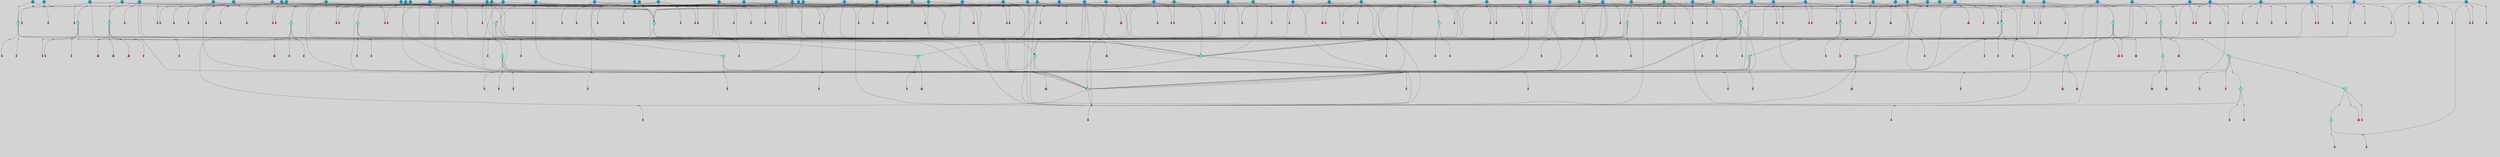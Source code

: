 // File exported with GEGELATI v1.3.1
// On the 2024-04-08 17:47:59
// With the File::TPGGraphDotExporter
digraph{
	graph[pad = "0.212, 0.055" bgcolor = lightgray]
	node[shape=circle style = filled label = ""]
		T3 [fillcolor="#66ddff"]
		T7 [fillcolor="#66ddff"]
		T9 [fillcolor="#66ddff"]
		T11 [fillcolor="#66ddff"]
		T24 [fillcolor="#66ddff"]
		T27 [fillcolor="#66ddff"]
		T54 [fillcolor="#66ddff"]
		T59 [fillcolor="#66ddff"]
		T82 [fillcolor="#66ddff"]
		T95 [fillcolor="#66ddff"]
		T129 [fillcolor="#66ddff"]
		T159 [fillcolor="#66ddff"]
		T176 [fillcolor="#66ddff"]
		T212 [fillcolor="#1199bb"]
		T255 [fillcolor="#66ddff"]
		T267 [fillcolor="#66ddff"]
		T274 [fillcolor="#1199bb"]
		T283 [fillcolor="#66ddff"]
		T300 [fillcolor="#66ddff"]
		T318 [fillcolor="#66ddff"]
		T319 [fillcolor="#66ddff"]
		T320 [fillcolor="#66ddff"]
		T321 [fillcolor="#66ddff"]
		T322 [fillcolor="#66ddff"]
		T323 [fillcolor="#66ddff"]
		T324 [fillcolor="#66ddff"]
		T339 [fillcolor="#1199bb"]
		T344 [fillcolor="#1199bb"]
		T359 [fillcolor="#1199bb"]
		T374 [fillcolor="#1199bb"]
		T378 [fillcolor="#1199bb"]
		T383 [fillcolor="#66ddff"]
		T390 [fillcolor="#1199bb"]
		T391 [fillcolor="#1199bb"]
		T395 [fillcolor="#1199bb"]
		T404 [fillcolor="#1199bb"]
		T406 [fillcolor="#1199bb"]
		T412 [fillcolor="#1199bb"]
		T419 [fillcolor="#1199bb"]
		T420 [fillcolor="#1199bb"]
		T422 [fillcolor="#1199bb"]
		T423 [fillcolor="#1199bb"]
		T424 [fillcolor="#1199bb"]
		T426 [fillcolor="#1199bb"]
		T427 [fillcolor="#1199bb"]
		T428 [fillcolor="#1199bb"]
		T429 [fillcolor="#1199bb"]
		T430 [fillcolor="#1199bb"]
		T431 [fillcolor="#66ddff"]
		T432 [fillcolor="#1199bb"]
		T433 [fillcolor="#66ddff"]
		T434 [fillcolor="#1199bb"]
		T435 [fillcolor="#1199bb"]
		T436 [fillcolor="#1199bb"]
		T437 [fillcolor="#1199bb"]
		T438 [fillcolor="#1199bb"]
		T439 [fillcolor="#1199bb"]
		T440 [fillcolor="#1199bb"]
		T441 [fillcolor="#1199bb"]
		T442 [fillcolor="#1199bb"]
		T443 [fillcolor="#1199bb"]
		T445 [fillcolor="#1199bb"]
		T447 [fillcolor="#1199bb"]
		T449 [fillcolor="#1199bb"]
		T450 [fillcolor="#1199bb"]
		T451 [fillcolor="#1199bb"]
		T452 [fillcolor="#1199bb"]
		T456 [fillcolor="#1199bb"]
		T459 [fillcolor="#1199bb"]
		T462 [fillcolor="#1199bb"]
		T468 [fillcolor="#1199bb"]
		T471 [fillcolor="#1199bb"]
		T474 [fillcolor="#1199bb"]
		T476 [fillcolor="#1199bb"]
		T478 [fillcolor="#1199bb"]
		T479 [fillcolor="#1199bb"]
		T480 [fillcolor="#1199bb"]
		T482 [fillcolor="#1199bb"]
		T483 [fillcolor="#1199bb"]
		T484 [fillcolor="#1199bb"]
		T486 [fillcolor="#1199bb"]
		T488 [fillcolor="#1199bb"]
		T489 [fillcolor="#1199bb"]
		T490 [fillcolor="#1199bb"]
		T491 [fillcolor="#1199bb"]
		T492 [fillcolor="#1199bb"]
		T493 [fillcolor="#1199bb"]
		T494 [fillcolor="#1199bb"]
		T495 [fillcolor="#1199bb"]
		T496 [fillcolor="#1199bb"]
		T497 [fillcolor="#1199bb"]
		T498 [fillcolor="#1199bb"]
		T499 [fillcolor="#1199bb"]
		T501 [fillcolor="#1199bb"]
		T502 [fillcolor="#1199bb"]
		T503 [fillcolor="#1199bb"]
		T504 [fillcolor="#66ddff"]
		T505 [fillcolor="#1199bb"]
		T506 [fillcolor="#1199bb"]
		T507 [fillcolor="#1199bb"]
		T508 [fillcolor="#1199bb"]
		T509 [fillcolor="#1199bb"]
		T510 [fillcolor="#1199bb"]
		T511 [fillcolor="#1199bb"]
		T512 [fillcolor="#1199bb"]
		T513 [fillcolor="#1199bb"]
		T514 [fillcolor="#1199bb"]
		P4260 [fillcolor="#cccccc" shape=point] //6|
		I4260 [shape=box style=invis label="6|1&2|6#1|7&#92;n10|7&2|0#1|5&#92;n9|4&0|1#2|2&#92;n8|6&0|0#1|0&#92;n"]
		P4260 -> I4260[style=invis]
		A3361 [fillcolor="#ff3366" shape=box margin=0.03 width=0 height=0 label="3"]
		T3 -> P4260 -> A3361
		P4261 [fillcolor="#cccccc" shape=point] //3|
		I4261 [shape=box style=invis label="7|6&2|4#0|2&#92;n10|3&2|7#1|4&#92;n11|6&0|4#0|1&#92;n7|1&0|0#2|6&#92;n7|6&0|3#2|6&#92;n4|0&2|6#0|1&#92;n4|4&2|5#0|2&#92;n4|6&0|4#2|7&#92;n10|0&2|3#1|5&#92;n2|6&0|5#0|2&#92;n1|0&2|3#0|7&#92;n1|6&2|0#0|5&#92;n6|2&0|1#0|7&#92;n9|2&0|3#2|7&#92;n5|3&0|6#0|6&#92;n1|7&2|5#2|3&#92;n8|1&2|7#0|6&#92;n1|0&2|5#2|1&#92;n7|1&2|2#2|5&#92;n7|4&2|6#0|3&#92;n"]
		P4261 -> I4261[style=invis]
		A3362 [fillcolor="#ff3366" shape=box margin=0.03 width=0 height=0 label="4"]
		T3 -> P4261 -> A3362
		P4262 [fillcolor="#cccccc" shape=point] //-3|
		I4262 [shape=box style=invis label="1|6&2|7#0|7&#92;n10|2&0|7#1|3&#92;n9|6&2|7#2|2&#92;n5|3&0|7#0|7&#92;n1|6&2|3#0|0&#92;n2|3&2|3#2|2&#92;n5|1&2|6#0|6&#92;n"]
		P4262 -> I4262[style=invis]
		A3363 [fillcolor="#ff3366" shape=box margin=0.03 width=0 height=0 label="7"]
		T7 -> P4262 -> A3363
		P4263 [fillcolor="#cccccc" shape=point] //5|
		I4263 [shape=box style=invis label="0|5&2|3#0|1&#92;n0|6&2|1#2|4&#92;n6|2&2|6#0|7&#92;n7|4&0|3#0|1&#92;n5|4&0|7#1|6&#92;n9|1&0|5#2|2&#92;n6|3&2|3#1|7&#92;n11|7&2|4#1|6&#92;n2|5&0|1#0|0&#92;n4|7&0|0#0|2&#92;n6|2&0|6#0|0&#92;n2|1&2|6#2|4&#92;n10|0&2|0#1|0&#92;n6|6&2|4#0|6&#92;n"]
		P4263 -> I4263[style=invis]
		A3364 [fillcolor="#ff3366" shape=box margin=0.03 width=0 height=0 label="8"]
		T7 -> P4263 -> A3364
		P4264 [fillcolor="#cccccc" shape=point] //-6|
		I4264 [shape=box style=invis label="11|1&0|7#2|0&#92;n10|4&0|1#1|0&#92;n4|3&2|4#2|1&#92;n0|5&2|0#0|0&#92;n6|1&0|0#0|3&#92;n8|2&2|0#0|4&#92;n11|4&2|0#1|6&#92;n7|0&2|6#2|3&#92;n5|3&2|6#2|0&#92;n2|0&2|0#0|4&#92;n"]
		P4264 -> I4264[style=invis]
		A3365 [fillcolor="#ff3366" shape=box margin=0.03 width=0 height=0 label="9"]
		T9 -> P4264 -> A3365
		P4265 [fillcolor="#cccccc" shape=point] //2|
		I4265 [shape=box style=invis label="6|3&2|7#1|4&#92;n8|6&0|0#2|5&#92;n2|1&0|2#0|3&#92;n8|7&0|6#0|4&#92;n2|1&2|0#0|1&#92;n0|0&2|2#2|3&#92;n6|6&0|7#2|1&#92;n6|1&0|7#2|6&#92;n5|4&2|7#0|4&#92;n0|3&0|4#2|0&#92;n11|0&2|0#2|5&#92;n4|5&2|5#2|4&#92;n5|7&0|6#0|4&#92;n9|7&2|5#0|3&#92;n5|4&2|1#0|3&#92;n5|3&0|1#1|7&#92;n0|4&0|3#2|5&#92;n"]
		P4265 -> I4265[style=invis]
		A3366 [fillcolor="#ff3366" shape=box margin=0.03 width=0 height=0 label="10"]
		T9 -> P4265 -> A3366
		P4266 [fillcolor="#cccccc" shape=point] //6|
		I4266 [shape=box style=invis label="3|0&2|7#2|2&#92;n3|2&0|4#2|5&#92;n5|1&0|2#1|0&#92;n8|7&0|1#2|0&#92;n8|5&0|3#0|6&#92;n0|2&0|2#2|3&#92;n1|5&2|5#0|5&#92;n5|6&0|6#0|7&#92;n6|7&0|0#2|6&#92;n1|2&2|3#0|0&#92;n7|7&2|3#0|4&#92;n0|7&2|7#0|6&#92;n1|0&2|2#2|7&#92;n4|4&0|1#0|0&#92;n"]
		P4266 -> I4266[style=invis]
		A3367 [fillcolor="#ff3366" shape=box margin=0.03 width=0 height=0 label="11"]
		T11 -> P4266 -> A3367
		P4267 [fillcolor="#cccccc" shape=point] //-4|
		I4267 [shape=box style=invis label="4|1&0|4#2|6&#92;n1|2&2|2#2|0&#92;n1|2&2|0#0|6&#92;n8|4&2|3#2|5&#92;n5|5&2|1#1|0&#92;n"]
		P4267 -> I4267[style=invis]
		A3368 [fillcolor="#ff3366" shape=box margin=0.03 width=0 height=0 label="12"]
		T11 -> P4267 -> A3368
		P4268 [fillcolor="#cccccc" shape=point] //1|
		I4268 [shape=box style=invis label="5|1&0|6#2|7&#92;n2|4&0|4#2|2&#92;n0|6&0|5#0|4&#92;n10|6&2|5#1|6&#92;n9|3&0|1#1|7&#92;n10|3&2|2#1|0&#92;n5|0&0|0#2|1&#92;n11|3&2|3#1|5&#92;n10|3&0|1#1|0&#92;n2|4&0|1#0|1&#92;n0|2&0|3#2|4&#92;n9|2&2|1#2|5&#92;n11|7&2|6#2|6&#92;n"]
		P4268 -> I4268[style=invis]
		T24 -> P4268 -> T7
		P4269 [fillcolor="#cccccc" shape=point] //5|
		I4269 [shape=box style=invis label="3|0&2|0#0|1&#92;n3|0&0|7#0|1&#92;n5|3&0|2#2|6&#92;n4|4&2|4#2|6&#92;n11|2&0|7#1|6&#92;n2|7&2|2#2|5&#92;n9|3&2|6#2|7&#92;n7|7&0|0#0|4&#92;n6|1&2|4#2|3&#92;n5|4&2|0#1|6&#92;n1|3&0|7#0|4&#92;n"]
		P4269 -> I4269[style=invis]
		A3369 [fillcolor="#ff3366" shape=box margin=0.03 width=0 height=0 label="7"]
		T24 -> P4269 -> A3369
		P4270 [fillcolor="#cccccc" shape=point] //-2|
		I4270 [shape=box style=invis label="4|1&0|4#0|3&#92;n4|2&0|5#2|0&#92;n5|5&2|6#0|5&#92;n1|4&0|1#0|2&#92;n6|3&2|7#1|5&#92;n0|4&2|0#0|3&#92;n8|5&2|5#1|2&#92;n10|7&2|7#1|1&#92;n3|4&0|0#2|1&#92;n3|6&2|5#2|5&#92;n8|3&0|1#0|7&#92;n10|0&2|7#1|3&#92;n4|1&2|4#0|1&#92;n9|3&2|0#0|4&#92;n3|6&2|0#0|4&#92;n1|2&0|6#2|1&#92;n4|0&2|1#2|2&#92;n"]
		P4270 -> I4270[style=invis]
		A3370 [fillcolor="#ff3366" shape=box margin=0.03 width=0 height=0 label="14"]
		T24 -> P4270 -> A3370
		P4271 [fillcolor="#cccccc" shape=point] //2|
		I4271 [shape=box style=invis label="9|1&2|3#0|1&#92;n5|2&2|0#2|4&#92;n3|6&2|5#2|7&#92;n7|0&2|5#0|4&#92;n1|2&0|3#0|5&#92;n7|3&2|7#0|0&#92;n"]
		P4271 -> I4271[style=invis]
		A3371 [fillcolor="#ff3366" shape=box margin=0.03 width=0 height=0 label="2"]
		T27 -> P4271 -> A3371
		P4272 [fillcolor="#cccccc" shape=point] //-6|
		I4272 [shape=box style=invis label="7|5&0|4#0|4&#92;n11|0&2|5#2|1&#92;n"]
		P4272 -> I4272[style=invis]
		A3372 [fillcolor="#ff3366" shape=box margin=0.03 width=0 height=0 label="3"]
		T27 -> P4272 -> A3372
		T27 -> P4261
		P4273 [fillcolor="#cccccc" shape=point] //0|
		I4273 [shape=box style=invis label="2|5&0|1#0|6&#92;n6|1&2|2#2|7&#92;n8|0&0|3#1|4&#92;n4|3&2|5#2|4&#92;n8|1&2|4#0|0&#92;n6|6&0|1#2|6&#92;n11|7&2|4#2|5&#92;n6|2&2|4#0|2&#92;n8|5&2|4#2|4&#92;n2|1&2|1#2|2&#92;n2|7&2|5#2|6&#92;n9|7&0|5#0|4&#92;n1|2&0|5#2|6&#92;n4|2&2|3#2|7&#92;n3|3&2|1#0|2&#92;n"]
		P4273 -> I4273[style=invis]
		A3373 [fillcolor="#ff3366" shape=box margin=0.03 width=0 height=0 label="5"]
		T27 -> P4273 -> A3373
		P4274 [fillcolor="#cccccc" shape=point] //0|
		I4274 [shape=box style=invis label="4|0&0|3#2|7&#92;n10|2&0|3#1|7&#92;n3|5&0|2#0|3&#92;n4|5&0|0#2|1&#92;n10|7&2|0#1|2&#92;n5|3&2|3#1|6&#92;n9|5&2|0#0|4&#92;n5|4&2|7#0|2&#92;n10|3&2|7#1|4&#92;n7|2&0|1#2|6&#92;n8|6&0|5#0|5&#92;n8|7&2|3#0|5&#92;n2|6&2|4#0|0&#92;n"]
		P4274 -> I4274[style=invis]
		A3374 [fillcolor="#ff3366" shape=box margin=0.03 width=0 height=0 label="5"]
		T27 -> P4274 -> A3374
		P4275 [fillcolor="#cccccc" shape=point] //8|
		I4275 [shape=box style=invis label="9|0&0|1#2|0&#92;n10|1&2|5#1|4&#92;n8|2&2|6#0|4&#92;n2|4&2|5#2|3&#92;n4|2&2|2#0|2&#92;n7|5&0|2#0|0&#92;n8|2&2|1#1|3&#92;n8|7&0|7#2|1&#92;n1|1&0|0#0|7&#92;n5|6&2|5#1|0&#92;n6|6&2|5#0|0&#92;n11|4&0|3#2|6&#92;n4|2&2|4#0|7&#92;n5|6&0|1#2|0&#92;n11|3&0|2#0|7&#92;n"]
		P4275 -> I4275[style=invis]
		A3375 [fillcolor="#ff3366" shape=box margin=0.03 width=0 height=0 label="6"]
		T54 -> P4275 -> A3375
		T54 -> P4269
		P4276 [fillcolor="#cccccc" shape=point] //-10|
		I4276 [shape=box style=invis label="3|6&0|0#0|4&#92;n4|1&2|4#0|1&#92;n5|1&0|1#0|4&#92;n5|5&2|6#0|5&#92;n6|5&0|6#0|3&#92;n11|1&2|0#0|1&#92;n0|7&2|0#0|3&#92;n1|2&0|6#0|1&#92;n8|0&0|4#2|0&#92;n0|4&0|7#2|7&#92;n7|0&2|7#1|3&#92;n3|1&0|5#2|5&#92;n5|1&0|4#0|3&#92;n2|2&0|2#0|0&#92;n8|3&0|1#0|7&#92;n3|0&0|3#0|5&#92;n7|2&0|5#2|0&#92;n6|3&2|7#1|5&#92;n4|7&2|7#2|1&#92;n"]
		P4276 -> I4276[style=invis]
		A3376 [fillcolor="#ff3366" shape=box margin=0.03 width=0 height=0 label="14"]
		T54 -> P4276 -> A3376
		T54 -> P4263
		P4277 [fillcolor="#cccccc" shape=point] //8|
		I4277 [shape=box style=invis label="9|0&0|1#2|0&#92;n10|1&2|5#1|4&#92;n8|2&2|6#0|4&#92;n4|5&0|3#0|1&#92;n2|4&2|5#2|3&#92;n4|2&2|2#0|2&#92;n7|5&0|2#0|0&#92;n8|2&2|1#1|3&#92;n8|7&0|7#2|1&#92;n1|1&0|0#0|7&#92;n5|6&2|5#1|0&#92;n6|3&2|5#0|0&#92;n11|4&0|3#2|6&#92;n1|2&2|4#0|7&#92;n5|6&0|1#2|0&#92;n11|3&0|2#0|7&#92;n"]
		P4277 -> I4277[style=invis]
		A3377 [fillcolor="#ff3366" shape=box margin=0.03 width=0 height=0 label="6"]
		T59 -> P4277 -> A3377
		T59 -> P4269
		T59 -> P4264
		T59 -> P4269
		P4278 [fillcolor="#cccccc" shape=point] //6|
		I4278 [shape=box style=invis label="7|0&2|5#1|2&#92;n10|6&2|1#1|3&#92;n7|5&0|2#0|7&#92;n10|7&0|1#1|5&#92;n4|6&2|5#0|5&#92;n4|4&0|7#2|7&#92;n"]
		P4278 -> I4278[style=invis]
		A3378 [fillcolor="#ff3366" shape=box margin=0.03 width=0 height=0 label="7"]
		T82 -> P4278 -> A3378
		P4279 [fillcolor="#cccccc" shape=point] //6|
		I4279 [shape=box style=invis label="0|5&2|3#0|1&#92;n0|6&2|1#2|4&#92;n9|1&0|5#2|2&#92;n7|4&0|3#0|1&#92;n5|4&0|7#1|6&#92;n2|5&0|1#0|0&#92;n6|3&2|3#1|7&#92;n11|7&2|4#1|6&#92;n6|2&2|6#0|1&#92;n4|7&0|0#0|2&#92;n6|2&0|6#0|0&#92;n9|1&2|6#2|4&#92;n10|0&2|0#1|0&#92;n6|6&2|4#0|6&#92;n"]
		P4279 -> I4279[style=invis]
		A3379 [fillcolor="#ff3366" shape=box margin=0.03 width=0 height=0 label="8"]
		T82 -> P4279 -> A3379
		T82 -> P4264
		P4280 [fillcolor="#cccccc" shape=point] //4|
		I4280 [shape=box style=invis label="4|3&0|6#0|3&#92;n5|7&2|3#2|2&#92;n5|6&0|7#1|2&#92;n1|4&2|6#0|3&#92;n8|4&2|1#2|5&#92;n9|5&2|4#1|4&#92;n2|4&0|5#0|7&#92;n10|0&0|6#1|3&#92;n3|0&0|6#0|2&#92;n2|7&2|7#2|6&#92;n5|2&0|5#1|5&#92;n10|4&2|5#1|7&#92;n4|0&0|4#2|4&#92;n11|1&0|4#2|6&#92;n10|6&2|0#1|4&#92;n9|7&0|3#1|4&#92;n4|5&2|7#0|6&#92;n11|5&2|6#2|3&#92;n0|3&0|5#0|1&#92;n"]
		P4280 -> I4280[style=invis]
		A3380 [fillcolor="#ff3366" shape=box margin=0.03 width=0 height=0 label="13"]
		T95 -> P4280 -> A3380
		P4281 [fillcolor="#cccccc" shape=point] //8|
		I4281 [shape=box style=invis label="9|7&0|5#2|5&#92;n3|3&2|3#0|2&#92;n9|5&2|2#1|0&#92;n2|3&0|6#0|3&#92;n4|4&2|5#2|7&#92;n11|3&2|0#1|5&#92;n6|6&2|1#2|2&#92;n4|6&0|1#2|2&#92;n2|5&2|7#2|2&#92;n7|7&2|2#2|3&#92;n6|5&0|3#2|6&#92;n6|7&0|6#0|2&#92;n"]
		P4281 -> I4281[style=invis]
		A3381 [fillcolor="#ff3366" shape=box margin=0.03 width=0 height=0 label="14"]
		T95 -> P4281 -> A3381
		P4282 [fillcolor="#cccccc" shape=point] //2|
		I4282 [shape=box style=invis label="4|1&0|4#2|6&#92;n5|5&2|1#1|0&#92;n1|0&2|0#0|6&#92;n8|4&2|3#2|5&#92;n"]
		P4282 -> I4282[style=invis]
		T95 -> P4282 -> T11
		P4283 [fillcolor="#cccccc" shape=point] //-9|
		I4283 [shape=box style=invis label="2|0&2|0#2|1&#92;n4|4&2|4#2|6&#92;n9|1&0|3#1|7&#92;n5|3&0|2#2|6&#92;n2|7&2|2#2|5&#92;n5|4&2|0#1|6&#92;n3|0&0|7#0|1&#92;n1|3&0|7#0|4&#92;n11|6&2|2#0|7&#92;n7|7&0|0#0|4&#92;n11|0&0|7#1|6&#92;n9|3&2|6#2|7&#92;n"]
		P4283 -> I4283[style=invis]
		A3382 [fillcolor="#ff3366" shape=box margin=0.03 width=0 height=0 label="7"]
		T95 -> P4283 -> A3382
		P4284 [fillcolor="#cccccc" shape=point] //-8|
		I4284 [shape=box style=invis label="7|5&0|4#2|4&#92;n"]
		P4284 -> I4284[style=invis]
		A3383 [fillcolor="#ff3366" shape=box margin=0.03 width=0 height=0 label="3"]
		T95 -> P4284 -> A3383
		T129 -> P4275
		T129 -> P4269
		P4285 [fillcolor="#cccccc" shape=point] //10|
		I4285 [shape=box style=invis label="4|5&2|7#2|1&#92;n1|7&2|3#0|6&#92;n3|5&2|2#0|3&#92;n10|3&0|7#1|4&#92;n7|1&0|4#2|6&#92;n10|2&0|3#1|7&#92;n9|5&2|0#0|4&#92;n4|0&0|3#2|7&#92;n11|4&2|6#1|2&#92;n5|4&2|7#0|2&#92;n2|6&2|4#0|0&#92;n6|5&0|7#2|1&#92;n5|3&2|3#1|6&#92;n10|7&2|0#1|2&#92;n"]
		P4285 -> I4285[style=invis]
		A3384 [fillcolor="#ff3366" shape=box margin=0.03 width=0 height=0 label="5"]
		T129 -> P4285 -> A3384
		P4286 [fillcolor="#cccccc" shape=point] //5|
		I4286 [shape=box style=invis label="9|4&2|3#1|3&#92;n0|4&2|4#0|5&#92;n6|1&2|6#2|5&#92;n4|0&0|5#2|0&#92;n"]
		P4286 -> I4286[style=invis]
		A3385 [fillcolor="#ff3366" shape=box margin=0.03 width=0 height=0 label="7"]
		T129 -> P4286 -> A3385
		P4287 [fillcolor="#cccccc" shape=point] //6|
		I4287 [shape=box style=invis label="9|4&2|7#0|6&#92;n8|4&0|1#1|0&#92;n1|3&0|0#2|1&#92;n2|4&0|6#2|2&#92;n5|1&2|5#0|7&#92;n3|0&0|3#2|6&#92;n2|2&2|6#0|2&#92;n8|4&0|4#2|2&#92;n5|1&2|4#0|3&#92;n9|4&0|6#0|6&#92;n5|0&2|2#1|5&#92;n11|7&0|0#1|1&#92;n0|4&0|3#0|3&#92;n7|7&2|4#2|5&#92;n1|5&0|1#2|1&#92;n"]
		P4287 -> I4287[style=invis]
		A3386 [fillcolor="#ff3366" shape=box margin=0.03 width=0 height=0 label="1"]
		T129 -> P4287 -> A3386
		P4288 [fillcolor="#cccccc" shape=point] //7|
		I4288 [shape=box style=invis label="7|0&2|1#2|0&#92;n9|7&2|1#1|7&#92;n8|2&0|1#1|0&#92;n6|6&0|2#1|1&#92;n2|2&0|5#0|0&#92;n5|7&0|0#2|1&#92;n5|1&2|5#1|5&#92;n4|7&2|4#2|3&#92;n10|5&2|2#1|5&#92;n1|3&2|2#2|0&#92;n10|2&2|6#1|5&#92;n"]
		P4288 -> I4288[style=invis]
		A3387 [fillcolor="#ff3366" shape=box margin=0.03 width=0 height=0 label="1"]
		T159 -> P4288 -> A3387
		P4289 [fillcolor="#cccccc" shape=point] //7|
		I4289 [shape=box style=invis label="7|4&2|7#0|4&#92;n4|6&0|1#2|5&#92;n2|1&2|3#0|0&#92;n4|3&2|0#0|1&#92;n0|0&2|7#2|7&#92;n7|7&0|5#2|3&#92;n5|0&2|1#2|2&#92;n10|0&0|4#1|2&#92;n4|4&0|7#0|0&#92;n6|7&0|2#0|1&#92;n1|4&2|5#0|4&#92;n"]
		P4289 -> I4289[style=invis]
		A3388 [fillcolor="#ff3366" shape=box margin=0.03 width=0 height=0 label="0"]
		T159 -> P4289 -> A3388
		P4290 [fillcolor="#cccccc" shape=point] //5|
		I4290 [shape=box style=invis label="0|5&2|3#0|1&#92;n0|6&2|1#2|4&#92;n6|2&2|6#0|7&#92;n9|0&2|7#1|1&#92;n7|4&0|3#0|1&#92;n11|7&2|4#1|6&#92;n9|1&0|5#2|2&#92;n5|4&0|7#1|6&#92;n2|5&0|1#0|0&#92;n4|7&0|0#0|2&#92;n6|2&0|6#0|0&#92;n2|1&2|6#2|4&#92;n10|0&0|0#1|0&#92;n6|6&2|4#0|6&#92;n"]
		P4290 -> I4290[style=invis]
		T159 -> P4290 -> T129
		P4291 [fillcolor="#cccccc" shape=point] //3|
		I4291 [shape=box style=invis label="4|7&0|7#2|7&#92;n11|5&2|6#0|2&#92;n5|5&2|6#2|0&#92;n3|2&0|6#0|3&#92;n10|2&2|5#1|5&#92;n9|4&2|3#1|5&#92;n2|5&2|7#2|4&#92;n11|3&2|5#1|0&#92;n7|0&0|7#2|1&#92;n1|2&0|5#0|1&#92;n"]
		P4291 -> I4291[style=invis]
		A3389 [fillcolor="#ff3366" shape=box margin=0.03 width=0 height=0 label="5"]
		T176 -> P4291 -> A3389
		P4292 [fillcolor="#cccccc" shape=point] //2|
		I4292 [shape=box style=invis label="7|1&0|6#0|1&#92;n5|2&2|5#1|6&#92;n10|1&2|1#1|1&#92;n4|7&0|4#2|2&#92;n11|7&0|4#2|7&#92;n5|0&0|5#1|7&#92;n8|2&0|5#2|4&#92;n10|0&2|6#1|6&#92;n5|1&0|1#2|3&#92;n1|6&2|0#0|1&#92;n9|6&2|2#1|4&#92;n3|4&2|3#0|0&#92;n10|1&0|1#1|0&#92;n2|2&0|1#2|1&#92;n3|1&2|7#0|3&#92;n"]
		P4292 -> I4292[style=invis]
		A3390 [fillcolor="#ff3366" shape=box margin=0.03 width=0 height=0 label="10"]
		T176 -> P4292 -> A3390
		P4293 [fillcolor="#cccccc" shape=point] //-1|
		I4293 [shape=box style=invis label="1|7&2|1#0|6&#92;n8|1&2|3#0|5&#92;n10|6&2|7#1|0&#92;n1|7&2|5#0|2&#92;n0|3&0|3#2|2&#92;n3|5&0|1#0|0&#92;n3|5&0|2#0|3&#92;n1|5&2|0#0|4&#92;n5|7&2|2#2|5&#92;n4|0&2|3#0|3&#92;n"]
		P4293 -> I4293[style=invis]
		T176 -> P4293 -> T3
		P4294 [fillcolor="#cccccc" shape=point] //-3|
		I4294 [shape=box style=invis label="6|3&2|4#1|4&#92;n5|3&0|1#1|7&#92;n2|1&0|2#2|3&#92;n8|7&0|6#0|4&#92;n2|1&2|0#0|1&#92;n0|0&2|2#2|3&#92;n6|1&0|7#2|6&#92;n5|7&0|2#0|4&#92;n0|3&0|4#2|0&#92;n11|0&2|0#2|5&#92;n6|0&2|0#1|4&#92;n8|6&0|2#2|5&#92;n5|4&2|1#0|3&#92;n9|7&2|5#0|3&#92;n5|4&2|7#0|4&#92;n"]
		P4294 -> I4294[style=invis]
		A3391 [fillcolor="#ff3366" shape=box margin=0.03 width=0 height=0 label="10"]
		T176 -> P4294 -> A3391
		P4295 [fillcolor="#cccccc" shape=point] //4|
		I4295 [shape=box style=invis label="7|1&0|6#0|1&#92;n5|2&2|5#1|6&#92;n10|1&2|1#1|1&#92;n9|6&2|2#1|4&#92;n4|7&0|4#2|2&#92;n9|6&0|4#1|1&#92;n10|0&2|6#1|6&#92;n5|1&0|1#2|3&#92;n1|6&2|0#0|1&#92;n8|2&0|5#2|4&#92;n3|4&2|3#0|0&#92;n10|1&0|5#1|0&#92;n2|2&0|1#2|1&#92;n3|1&2|7#0|3&#92;n"]
		P4295 -> I4295[style=invis]
		A3392 [fillcolor="#ff3366" shape=box margin=0.03 width=0 height=0 label="10"]
		T176 -> P4295 -> A3392
		P4296 [fillcolor="#cccccc" shape=point] //6|
		I4296 [shape=box style=invis label="9|4&2|7#0|6&#92;n8|4&0|1#1|0&#92;n1|3&0|0#2|1&#92;n2|4&0|6#2|2&#92;n5|1&2|5#0|7&#92;n3|0&0|3#2|6&#92;n2|2&2|6#0|2&#92;n8|4&0|4#2|2&#92;n5|1&2|4#0|3&#92;n9|4&0|6#0|6&#92;n5|0&2|2#1|5&#92;n11|7&0|0#1|1&#92;n0|4&0|3#0|3&#92;n7|7&2|4#2|5&#92;n1|5&0|1#2|1&#92;n"]
		P4296 -> I4296[style=invis]
		A3393 [fillcolor="#ff3366" shape=box margin=0.03 width=0 height=0 label="1"]
		T212 -> P4296 -> A3393
		P4297 [fillcolor="#cccccc" shape=point] //5|
		I4297 [shape=box style=invis label="9|4&2|3#1|3&#92;n0|4&2|4#0|5&#92;n6|1&2|6#2|5&#92;n4|0&0|5#2|0&#92;n"]
		P4297 -> I4297[style=invis]
		A3394 [fillcolor="#ff3366" shape=box margin=0.03 width=0 height=0 label="7"]
		T212 -> P4297 -> A3394
		P4298 [fillcolor="#cccccc" shape=point] //5|
		I4298 [shape=box style=invis label="3|0&2|0#0|1&#92;n3|0&0|7#0|1&#92;n5|3&0|2#2|6&#92;n4|4&2|4#2|6&#92;n11|2&0|7#1|6&#92;n2|7&2|2#2|5&#92;n9|3&2|6#2|7&#92;n7|7&0|0#0|4&#92;n6|1&2|4#2|3&#92;n5|4&2|0#1|6&#92;n1|3&0|7#0|4&#92;n"]
		P4298 -> I4298[style=invis]
		A3395 [fillcolor="#ff3366" shape=box margin=0.03 width=0 height=0 label="7"]
		T212 -> P4298 -> A3395
		P4299 [fillcolor="#cccccc" shape=point] //8|
		I4299 [shape=box style=invis label="9|0&0|1#2|0&#92;n10|1&2|5#1|4&#92;n8|2&2|6#0|4&#92;n2|4&2|5#2|3&#92;n4|2&2|2#0|2&#92;n7|5&0|2#0|0&#92;n8|2&2|1#1|3&#92;n8|7&0|7#2|1&#92;n1|1&0|0#0|7&#92;n5|6&2|5#1|0&#92;n6|6&2|5#0|0&#92;n11|4&0|3#2|6&#92;n4|2&2|4#0|7&#92;n5|6&0|1#2|0&#92;n11|3&0|2#0|7&#92;n"]
		P4299 -> I4299[style=invis]
		A3396 [fillcolor="#ff3366" shape=box margin=0.03 width=0 height=0 label="6"]
		T212 -> P4299 -> A3396
		P4300 [fillcolor="#cccccc" shape=point] //10|
		I4300 [shape=box style=invis label="4|5&2|7#2|1&#92;n1|7&2|3#0|6&#92;n3|5&2|2#0|3&#92;n10|3&0|7#1|4&#92;n7|1&0|4#2|6&#92;n10|2&0|3#1|7&#92;n9|5&2|0#0|4&#92;n4|0&0|3#2|7&#92;n11|4&2|6#1|2&#92;n5|4&2|7#0|2&#92;n2|6&2|4#0|0&#92;n6|5&0|7#2|1&#92;n5|3&2|3#1|6&#92;n10|7&2|0#1|2&#92;n"]
		P4300 -> I4300[style=invis]
		A3397 [fillcolor="#ff3366" shape=box margin=0.03 width=0 height=0 label="5"]
		T212 -> P4300 -> A3397
		T255 -> P4293
		P4301 [fillcolor="#cccccc" shape=point] //-9|
		I4301 [shape=box style=invis label="7|1&0|0#2|6&#92;n1|6&0|4#2|7&#92;n7|6&2|4#0|2&#92;n10|7&2|1#1|3&#92;n7|6&0|3#2|6&#92;n4|0&2|2#2|1&#92;n1|0&0|5#2|3&#92;n6|1&2|6#1|1&#92;n7|4&2|6#1|0&#92;n9|5&0|1#0|2&#92;n9|2&0|3#0|7&#92;n6|0&2|7#0|6&#92;n10|5&2|3#1|5&#92;n10|0&2|7#1|4&#92;n1|0&2|3#0|7&#92;n5|2&0|6#0|6&#92;n2|6&0|1#0|2&#92;n7|4&2|5#0|3&#92;n3|6&2|4#0|5&#92;n1|6&2|0#0|5&#92;n"]
		P4301 -> I4301[style=invis]
		A3398 [fillcolor="#ff3366" shape=box margin=0.03 width=0 height=0 label="4"]
		T255 -> P4301 -> A3398
		P4302 [fillcolor="#cccccc" shape=point] //7|
		I4302 [shape=box style=invis label="9|6&2|6#1|3&#92;n9|7&2|0#1|7&#92;n3|0&2|0#0|0&#92;n1|6&0|0#0|4&#92;n7|4&0|3#0|1&#92;n"]
		P4302 -> I4302[style=invis]
		A3399 [fillcolor="#ff3366" shape=box margin=0.03 width=0 height=0 label="12"]
		T255 -> P4302 -> A3399
		P4303 [fillcolor="#cccccc" shape=point] //-9|
		I4303 [shape=box style=invis label="11|5&0|0#2|6&#92;n8|5&2|3#2|1&#92;n7|1&0|6#1|3&#92;n11|4&0|2#0|1&#92;n9|0&2|7#1|6&#92;n10|1&0|3#1|6&#92;n0|3&0|4#2|5&#92;n5|7&2|3#1|6&#92;n2|0&2|1#0|7&#92;n"]
		P4303 -> I4303[style=invis]
		A3400 [fillcolor="#ff3366" shape=box margin=0.03 width=0 height=0 label="2"]
		T255 -> P4303 -> A3400
		P4304 [fillcolor="#cccccc" shape=point] //-7|
		I4304 [shape=box style=invis label="9|1&2|7#2|1&#92;n7|0&2|0#2|7&#92;n2|3&2|3#2|2&#92;n8|5&2|1#0|3&#92;n5|5&0|7#0|1&#92;n1|6&2|7#0|7&#92;n10|2&0|7#1|3&#92;n6|4&2|2#2|4&#92;n0|6&2|5#0|2&#92;n"]
		P4304 -> I4304[style=invis]
		A3401 [fillcolor="#ff3366" shape=box margin=0.03 width=0 height=0 label="7"]
		T255 -> P4304 -> A3401
		P4305 [fillcolor="#cccccc" shape=point] //-9|
		I4305 [shape=box style=invis label="4|7&2|6#0|5&#92;n11|3&0|2#2|6&#92;n10|2&2|4#1|6&#92;n3|0&2|6#2|7&#92;n4|3&0|5#0|7&#92;n2|3&0|7#0|7&#92;n10|6&0|7#1|5&#92;n10|1&2|2#1|1&#92;n1|7&0|3#2|6&#92;n"]
		P4305 -> I4305[style=invis]
		A3402 [fillcolor="#ff3366" shape=box margin=0.03 width=0 height=0 label="4"]
		T267 -> P4305 -> A3402
		T267 -> P4269
		P4306 [fillcolor="#cccccc" shape=point] //-10|
		I4306 [shape=box style=invis label="4|2&2|0#2|4&#92;n7|3&2|7#0|0&#92;n11|5&2|2#0|2&#92;n9|6&2|3#0|1&#92;n0|0&2|2#0|5&#92;n2|3&2|1#2|0&#92;n"]
		P4306 -> I4306[style=invis]
		A3403 [fillcolor="#ff3366" shape=box margin=0.03 width=0 height=0 label="2"]
		T267 -> P4306 -> A3403
		P4307 [fillcolor="#cccccc" shape=point] //-2|
		I4307 [shape=box style=invis label="5|2&2|0#2|4&#92;n9|1&2|3#0|1&#92;n3|6&2|5#2|7&#92;n7|0&2|1#0|4&#92;n1|2&0|3#0|5&#92;n7|3&2|7#0|0&#92;n"]
		P4307 -> I4307[style=invis]
		A3404 [fillcolor="#ff3366" shape=box margin=0.03 width=0 height=0 label="2"]
		T267 -> P4307 -> A3404
		P4308 [fillcolor="#cccccc" shape=point] //-9|
		I4308 [shape=box style=invis label="4|1&0|4#2|6&#92;n11|0&2|0#0|6&#92;n8|4&2|3#2|5&#92;n6|0&0|3#0|1&#92;n"]
		P4308 -> I4308[style=invis]
		T267 -> P4308 -> T11
		T274 -> P4293
		P4309 [fillcolor="#cccccc" shape=point] //-2|
		I4309 [shape=box style=invis label="7|1&0|0#2|6&#92;n5|2&0|6#0|6&#92;n7|6&2|4#0|2&#92;n10|7&2|1#1|3&#92;n7|6&0|3#2|6&#92;n4|0&2|2#2|1&#92;n1|0&0|5#2|3&#92;n6|1&2|6#1|1&#92;n7|4&2|6#1|0&#92;n7|4&2|5#0|3&#92;n9|2&0|3#0|7&#92;n6|0&2|7#0|7&#92;n10|5&2|3#1|5&#92;n10|0&2|7#1|4&#92;n1|0&2|3#0|7&#92;n1|6&0|1#2|7&#92;n2|6&0|1#0|2&#92;n9|5&0|1#0|2&#92;n3|6&2|4#0|5&#92;n1|6&2|0#0|5&#92;n"]
		P4309 -> I4309[style=invis]
		A3405 [fillcolor="#ff3366" shape=box margin=0.03 width=0 height=0 label="4"]
		T274 -> P4309 -> A3405
		T274 -> P4304
		P4310 [fillcolor="#cccccc" shape=point] //9|
		I4310 [shape=box style=invis label="2|3&0|1#0|2&#92;n1|6&0|2#2|7&#92;n6|0&2|7#0|6&#92;n10|7&2|1#1|3&#92;n7|4&2|6#1|0&#92;n1|1&0|5#2|3&#92;n4|0&2|2#2|1&#92;n6|1&2|6#1|1&#92;n7|6&0|3#2|6&#92;n9|5&0|1#0|2&#92;n9|2&0|3#0|7&#92;n7|6&0|4#0|2&#92;n10|5&2|3#1|5&#92;n10|0&2|7#1|4&#92;n1|0&2|3#0|7&#92;n5|2&0|6#0|6&#92;n7|1&0|0#2|6&#92;n7|4&2|5#0|3&#92;n3|6&2|4#0|5&#92;n1|6&2|0#0|5&#92;n"]
		P4310 -> I4310[style=invis]
		A3406 [fillcolor="#ff3366" shape=box margin=0.03 width=0 height=0 label="4"]
		T274 -> P4310 -> A3406
		P4311 [fillcolor="#cccccc" shape=point] //-2|
		I4311 [shape=box style=invis label="8|4&2|1#2|5&#92;n4|1&2|7#2|1&#92;n5|7&2|3#2|2&#92;n10|4&2|5#1|7&#92;n10|0&2|6#1|3&#92;n4|5&2|7#0|6&#92;n9|5&2|4#0|4&#92;n2|4&0|5#0|7&#92;n11|1&2|4#2|6&#92;n1|4&2|6#0|3&#92;n2|7&2|7#2|6&#92;n3|0&0|6#0|2&#92;n4|0&0|4#2|4&#92;n4|4&2|6#0|7&#92;n10|6&2|0#1|4&#92;n9|7&0|3#1|4&#92;n5|6&0|7#1|2&#92;n11|5&2|6#0|3&#92;n0|3&0|5#0|1&#92;n"]
		P4311 -> I4311[style=invis]
		T274 -> P4311 -> T9
		P4312 [fillcolor="#cccccc" shape=point] //-6|
		I4312 [shape=box style=invis label="3|0&2|0#2|1&#92;n3|0&0|7#0|1&#92;n5|3&0|2#2|6&#92;n4|4&2|4#2|6&#92;n5|4&2|0#1|6&#92;n9|3&2|6#2|7&#92;n1|3&0|7#0|4&#92;n11|6&2|2#0|7&#92;n7|7&0|0#0|4&#92;n6|1&2|4#2|3&#92;n11|4&0|7#1|6&#92;n2|7&2|2#2|5&#92;n"]
		P4312 -> I4312[style=invis]
		A3407 [fillcolor="#ff3366" shape=box margin=0.03 width=0 height=0 label="7"]
		T283 -> P4312 -> A3407
		T283 -> P4289
		P4313 [fillcolor="#cccccc" shape=point] //-5|
		I4313 [shape=box style=invis label="10|6&2|5#1|6&#92;n9|3&0|1#1|7&#92;n2|4&0|1#0|1&#92;n11|3&0|7#1|6&#92;n5|1&0|6#2|7&#92;n8|0&0|0#0|1&#92;n0|6&0|7#0|4&#92;n6|7&2|6#2|6&#92;n11|0&2|3#0|5&#92;n"]
		P4313 -> I4313[style=invis]
		T283 -> P4313 -> T7
		P4314 [fillcolor="#cccccc" shape=point] //-2|
		I4314 [shape=box style=invis label="0|6&2|6#0|5&#92;n8|7&2|4#0|7&#92;n9|5&2|6#1|3&#92;n6|0&0|2#1|1&#92;n9|3&0|7#2|5&#92;n1|2&2|6#2|2&#92;n"]
		P4314 -> I4314[style=invis]
		A3408 [fillcolor="#ff3366" shape=box margin=0.03 width=0 height=0 label="2"]
		T283 -> P4314 -> A3408
		P4315 [fillcolor="#cccccc" shape=point] //-2|
		I4315 [shape=box style=invis label="8|4&2|1#2|5&#92;n5|7&2|3#1|2&#92;n10|4&2|5#1|7&#92;n10|0&2|6#1|3&#92;n11|1&2|4#2|6&#92;n9|5&2|4#0|4&#92;n2|4&0|5#0|7&#92;n4|5&2|7#0|6&#92;n1|4&2|6#0|3&#92;n2|7&2|7#2|6&#92;n3|0&0|6#0|2&#92;n0|7&0|5#0|1&#92;n0|4&2|1#0|0&#92;n4|4&2|6#0|7&#92;n7|2&2|6#2|6&#92;n11|5&2|6#0|3&#92;n9|7&0|3#1|4&#92;n5|6&0|7#1|2&#92;n10|6&2|0#1|4&#92;n4|0&0|4#2|4&#92;n"]
		P4315 -> I4315[style=invis]
		T300 -> P4315 -> T59
		P4316 [fillcolor="#cccccc" shape=point] //10|
		I4316 [shape=box style=invis label="2|6&2|4#0|0&#92;n1|7&2|3#0|6&#92;n3|5&2|2#0|3&#92;n10|3&0|4#1|4&#92;n7|1&0|4#2|6&#92;n10|2&0|3#1|7&#92;n9|5&2|0#0|4&#92;n4|0&0|3#2|7&#92;n11|4&2|6#1|2&#92;n5|4&2|7#0|2&#92;n4|5&2|7#2|1&#92;n6|5&0|7#2|1&#92;n5|3&2|3#1|6&#92;n10|7&2|0#1|2&#92;n"]
		P4316 -> I4316[style=invis]
		A3409 [fillcolor="#ff3366" shape=box margin=0.03 width=0 height=0 label="5"]
		T300 -> P4316 -> A3409
		T300 -> P4305
		P4317 [fillcolor="#cccccc" shape=point] //-4|
		I4317 [shape=box style=invis label="4|1&0|4#2|6&#92;n1|2&2|2#2|0&#92;n1|2&2|0#0|6&#92;n8|4&2|3#2|5&#92;n5|5&2|1#1|0&#92;n"]
		P4317 -> I4317[style=invis]
		A3410 [fillcolor="#ff3366" shape=box margin=0.03 width=0 height=0 label="12"]
		T321 -> P4317 -> A3410
		P4318 [fillcolor="#cccccc" shape=point] //6|
		I4318 [shape=box style=invis label="3|0&2|7#2|2&#92;n3|2&0|4#2|5&#92;n5|1&0|2#1|0&#92;n8|7&0|1#2|0&#92;n8|5&0|3#0|6&#92;n0|2&0|2#2|3&#92;n1|5&2|5#0|5&#92;n5|6&0|6#0|7&#92;n6|7&0|0#2|6&#92;n1|2&2|3#0|0&#92;n7|7&2|3#0|4&#92;n0|7&2|7#0|6&#92;n1|0&2|2#2|7&#92;n4|4&0|1#0|0&#92;n"]
		P4318 -> I4318[style=invis]
		A3411 [fillcolor="#ff3366" shape=box margin=0.03 width=0 height=0 label="11"]
		T321 -> P4318 -> A3411
		P4319 [fillcolor="#cccccc" shape=point] //2|
		I4319 [shape=box style=invis label="4|1&0|4#2|6&#92;n5|5&2|1#1|0&#92;n1|0&2|0#0|6&#92;n8|4&2|3#2|5&#92;n"]
		P4319 -> I4319[style=invis]
		T323 -> P4319 -> T321
		P4320 [fillcolor="#cccccc" shape=point] //-3|
		I4320 [shape=box style=invis label="8|1&2|3#0|5&#92;n0|6&0|5#0|5&#92;n3|7&2|1#0|6&#92;n3|5&0|1#0|0&#92;n9|5&2|0#0|4&#92;n3|5&0|2#0|3&#92;n10|6&2|4#1|0&#92;n9|4&2|7#2|6&#92;n1|7&2|5#2|2&#92;n"]
		P4320 -> I4320[style=invis]
		A3412 [fillcolor="#ff3366" shape=box margin=0.03 width=0 height=0 label="5"]
		T318 -> P4320 -> A3412
		P4321 [fillcolor="#cccccc" shape=point] //0|
		I4321 [shape=box style=invis label="2|5&0|1#0|6&#92;n6|1&2|2#2|7&#92;n8|0&0|3#1|4&#92;n4|3&2|5#2|4&#92;n8|1&2|4#0|0&#92;n6|6&0|1#2|6&#92;n11|7&2|4#2|5&#92;n6|2&2|4#0|2&#92;n8|5&2|4#2|4&#92;n2|1&2|1#2|2&#92;n2|7&2|5#2|6&#92;n9|7&0|5#0|4&#92;n1|2&0|5#2|6&#92;n4|2&2|3#2|7&#92;n3|3&2|1#0|2&#92;n"]
		P4321 -> I4321[style=invis]
		A3413 [fillcolor="#ff3366" shape=box margin=0.03 width=0 height=0 label="5"]
		T318 -> P4321 -> A3413
		P4322 [fillcolor="#cccccc" shape=point] //-2|
		I4322 [shape=box style=invis label="11|7&2|0#1|7&#92;n4|3&0|1#2|5&#92;n0|4&2|4#2|7&#92;n1|6&0|0#0|4&#92;n4|0&0|0#0|5&#92;n0|6&2|3#2|0&#92;n9|6&2|5#1|3&#92;n0|7&2|1#2|5&#92;n4|4&0|5#0|1&#92;n10|4&0|0#1|0&#92;n"]
		P4322 -> I4322[style=invis]
		A3414 [fillcolor="#ff3366" shape=box margin=0.03 width=0 height=0 label="12"]
		T323 -> P4322 -> A3414
		P4323 [fillcolor="#cccccc" shape=point] //5|
		I4323 [shape=box style=invis label="8|1&2|6#0|6&#92;n3|0&0|7#0|1&#92;n11|3&0|2#2|6&#92;n4|4&2|4#2|6&#92;n11|2&0|7#1|6&#92;n2|7&2|2#2|5&#92;n7|7&0|0#0|4&#92;n6|1&2|4#2|3&#92;n5|4&2|0#1|6&#92;n3|0&2|0#0|1&#92;n1|3&0|7#0|4&#92;n"]
		P4323 -> I4323[style=invis]
		A3415 [fillcolor="#ff3366" shape=box margin=0.03 width=0 height=0 label="7"]
		T319 -> P4323 -> A3415
		P4324 [fillcolor="#cccccc" shape=point] //7|
		I4324 [shape=box style=invis label="7|0&2|1#2|0&#92;n9|7&2|1#1|7&#92;n8|2&0|1#1|0&#92;n6|6&0|2#1|1&#92;n2|2&0|5#0|0&#92;n5|7&0|0#2|1&#92;n5|1&2|5#1|5&#92;n4|7&2|4#2|3&#92;n10|5&2|2#1|5&#92;n1|3&2|2#2|0&#92;n10|2&2|6#1|5&#92;n"]
		P4324 -> I4324[style=invis]
		A3416 [fillcolor="#ff3366" shape=box margin=0.03 width=0 height=0 label="1"]
		T319 -> P4324 -> A3416
		P4325 [fillcolor="#cccccc" shape=point] //-2|
		I4325 [shape=box style=invis label="4|1&0|4#0|3&#92;n4|2&0|5#2|0&#92;n5|5&2|6#0|5&#92;n1|4&0|1#0|2&#92;n6|3&2|7#1|5&#92;n0|4&2|0#0|3&#92;n8|5&2|5#1|2&#92;n10|7&2|7#1|1&#92;n3|4&0|0#2|1&#92;n3|6&2|5#2|5&#92;n8|3&0|1#0|7&#92;n10|0&2|7#1|3&#92;n4|1&2|4#0|1&#92;n9|3&2|0#0|4&#92;n3|6&2|0#0|4&#92;n1|2&0|6#2|1&#92;n4|0&2|1#2|2&#92;n"]
		P4325 -> I4325[style=invis]
		A3417 [fillcolor="#ff3366" shape=box margin=0.03 width=0 height=0 label="14"]
		T320 -> P4325 -> A3417
		P4326 [fillcolor="#cccccc" shape=point] //-3|
		I4326 [shape=box style=invis label="3|7&0|0#0|2&#92;n11|5&0|1#1|1&#92;n4|1&0|6#2|6&#92;n4|0&0|1#0|5&#92;n"]
		P4326 -> I4326[style=invis]
		T319 -> P4326 -> T320
		P4327 [fillcolor="#cccccc" shape=point] //-3|
		I4327 [shape=box style=invis label="1|6&2|7#0|7&#92;n10|2&0|7#1|3&#92;n9|6&2|7#2|2&#92;n5|3&0|7#0|7&#92;n1|6&2|3#0|0&#92;n2|3&2|3#2|2&#92;n5|1&2|6#0|6&#92;n"]
		P4327 -> I4327[style=invis]
		A3418 [fillcolor="#ff3366" shape=box margin=0.03 width=0 height=0 label="7"]
		T322 -> P4327 -> A3418
		P4328 [fillcolor="#cccccc" shape=point] //-3|
		I4328 [shape=box style=invis label="7|2&2|4#0|2&#92;n4|1&2|6#0|1&#92;n11|6&0|4#0|1&#92;n7|1&0|0#2|6&#92;n6|2&0|1#0|7&#92;n10|3&2|7#1|4&#92;n3|5&2|3#0|1&#92;n4|4&2|5#0|2&#92;n4|6&0|4#2|7&#92;n2|5&0|5#0|2&#92;n10|0&2|3#1|4&#92;n0|1&2|7#0|6&#92;n7|6&0|3#2|6&#92;n1|3&0|6#2|0&#92;n5|3&0|6#0|6&#92;n1|4&2|5#2|3&#92;n1|6&2|0#0|5&#92;n9|2&0|3#2|7&#92;n7|1&2|2#2|5&#92;n"]
		P4328 -> I4328[style=invis]
		T323 -> P4328 -> T319
		P4329 [fillcolor="#cccccc" shape=point] //1|
		I4329 [shape=box style=invis label="5|1&0|6#2|7&#92;n2|4&0|4#2|2&#92;n0|6&0|5#0|4&#92;n10|6&2|5#1|6&#92;n9|3&0|1#1|7&#92;n10|3&2|2#1|0&#92;n5|0&0|0#2|1&#92;n11|3&2|3#1|5&#92;n10|3&0|1#1|0&#92;n2|4&0|1#0|1&#92;n0|2&0|3#2|4&#92;n9|2&2|1#2|5&#92;n11|7&2|6#2|6&#92;n"]
		P4329 -> I4329[style=invis]
		T320 -> P4329 -> T322
		P4330 [fillcolor="#cccccc" shape=point] //5|
		I4330 [shape=box style=invis label="0|5&2|3#0|1&#92;n0|6&2|1#2|4&#92;n6|2&2|6#0|7&#92;n7|4&0|3#0|1&#92;n5|4&0|7#1|6&#92;n9|1&0|5#2|2&#92;n6|3&2|3#1|7&#92;n11|7&2|4#1|6&#92;n2|5&0|1#0|0&#92;n4|7&0|0#0|2&#92;n6|2&0|6#0|0&#92;n2|1&2|6#2|4&#92;n10|0&2|0#1|0&#92;n6|6&2|4#0|6&#92;n"]
		P4330 -> I4330[style=invis]
		A3419 [fillcolor="#ff3366" shape=box margin=0.03 width=0 height=0 label="8"]
		T322 -> P4330 -> A3419
		P4331 [fillcolor="#cccccc" shape=point] //5|
		I4331 [shape=box style=invis label="3|0&2|0#0|1&#92;n3|0&0|7#0|1&#92;n5|3&0|2#2|6&#92;n4|4&2|4#2|6&#92;n11|2&0|7#1|6&#92;n2|7&2|2#2|5&#92;n9|3&2|6#2|7&#92;n7|7&0|0#0|4&#92;n6|1&2|4#2|3&#92;n5|4&2|0#1|6&#92;n1|3&0|7#0|4&#92;n"]
		P4331 -> I4331[style=invis]
		A3420 [fillcolor="#ff3366" shape=box margin=0.03 width=0 height=0 label="7"]
		T320 -> P4331 -> A3420
		P4332 [fillcolor="#cccccc" shape=point] //5|
		I4332 [shape=box style=invis label="10|4&2|6#1|2&#92;n8|4&0|1#1|0&#92;n0|4&2|6#0|0&#92;n8|4&2|5#2|1&#92;n7|5&2|5#1|0&#92;n3|6&0|6#2|2&#92;n1|7&0|7#0|5&#92;n2|0&0|7#2|4&#92;n9|4&2|6#2|7&#92;n2|6&2|2#0|0&#92;n11|7&2|7#0|7&#92;n5|5&0|0#0|1&#92;n10|1&0|0#1|0&#92;n7|3&0|1#2|5&#92;n9|2&2|7#1|5&#92;n9|0&2|5#1|2&#92;n1|6&2|4#2|2&#92;n3|3&2|2#0|7&#92;n1|6&2|0#0|0&#92;n6|4&2|6#1|0&#92;n"]
		P4332 -> I4332[style=invis]
		A3421 [fillcolor="#ff3366" shape=box margin=0.03 width=0 height=0 label="1"]
		T319 -> P4332 -> A3421
		P4333 [fillcolor="#cccccc" shape=point] //7|
		I4333 [shape=box style=invis label="6|1&2|6#2|7&#92;n7|0&2|4#2|3&#92;n3|3&0|7#0|6&#92;n5|4&0|2#2|4&#92;n8|5&2|6#2|7&#92;n0|0&2|3#0|3&#92;n5|4&2|4#2|6&#92;n"]
		P4333 -> I4333[style=invis]
		T319 -> P4333 -> T318
		P4334 [fillcolor="#cccccc" shape=point] //7|
		I4334 [shape=box style=invis label="0|2&2|4#2|6&#92;n5|3&0|6#0|1&#92;n4|7&2|6#0|5&#92;n7|6&0|7#0|5&#92;n10|7&2|2#1|1&#92;n"]
		P4334 -> I4334[style=invis]
		A3422 [fillcolor="#ff3366" shape=box margin=0.03 width=0 height=0 label="4"]
		T318 -> P4334 -> A3422
		P4335 [fillcolor="#cccccc" shape=point] //7|
		I4335 [shape=box style=invis label="10|5&0|0#1|2&#92;n1|0&2|4#0|5&#92;n8|2&0|2#0|6&#92;n2|2&0|6#0|1&#92;n"]
		P4335 -> I4335[style=invis]
		T324 -> P4335 -> T7
		P4336 [fillcolor="#cccccc" shape=point] //8|
		I4336 [shape=box style=invis label="8|1&2|3#2|5&#92;n10|4&2|5#1|5&#92;n10|7&0|4#1|6&#92;n7|0&0|7#2|1&#92;n2|6&2|7#2|4&#92;n11|3&2|4#1|0&#92;n5|3&2|6#2|0&#92;n9|4&2|3#1|5&#92;n"]
		P4336 -> I4336[style=invis]
		A3423 [fillcolor="#ff3366" shape=box margin=0.03 width=0 height=0 label="5"]
		T324 -> P4336 -> A3423
		T324 -> P4293
		P4337 [fillcolor="#cccccc" shape=point] //9|
		I4337 [shape=box style=invis label="11|0&2|0#1|1&#92;n3|6&0|6#0|0&#92;n1|4&0|0#2|4&#92;n7|5&2|2#1|3&#92;n11|7&2|6#1|7&#92;n5|2&0|6#1|5&#92;n9|5&0|6#0|3&#92;n2|2&2|7#0|5&#92;n9|3&2|2#2|0&#92;n11|0&2|7#0|1&#92;n1|1&2|0#0|1&#92;n6|6&0|6#1|2&#92;n9|7&0|1#0|3&#92;n2|0&2|4#2|5&#92;n2|4&2|2#0|0&#92;n6|1&2|1#1|7&#92;n10|7&2|5#1|6&#92;n11|5&2|7#2|4&#92;n"]
		P4337 -> I4337[style=invis]
		A3424 [fillcolor="#ff3366" shape=box margin=0.03 width=0 height=0 label="1"]
		T324 -> P4337 -> A3424
		P4338 [fillcolor="#cccccc" shape=point] //-6|
		I4338 [shape=box style=invis label="8|2&2|0#0|4&#92;n10|4&0|1#1|0&#92;n4|3&2|4#2|1&#92;n0|5&2|0#0|0&#92;n11|1&0|7#2|0&#92;n11|4&2|0#1|6&#92;n7|0&0|6#2|3&#92;n7|4&0|2#2|4&#92;n5|3&2|6#2|0&#92;n2|0&2|0#0|4&#92;n"]
		P4338 -> I4338[style=invis]
		T324 -> P4338 -> T82
		P4339 [fillcolor="#cccccc" shape=point] //8|
		I4339 [shape=box style=invis label="2|7&0|2#2|6&#92;n2|0&2|0#0|5&#92;n2|7&0|4#0|4&#92;n0|0&2|6#0|0&#92;n"]
		P4339 -> I4339[style=invis]
		A3425 [fillcolor="#ff3366" shape=box margin=0.03 width=0 height=0 label="2"]
		T339 -> P4339 -> A3425
		P4340 [fillcolor="#cccccc" shape=point] //-2|
		I4340 [shape=box style=invis label="0|4&2|0#0|3&#92;n4|2&0|5#2|0&#92;n5|5&2|6#0|5&#92;n1|4&0|1#0|2&#92;n6|3&2|7#1|5&#92;n4|1&0|4#0|3&#92;n8|5&2|5#1|2&#92;n10|7&2|7#1|1&#92;n3|4&0|0#2|1&#92;n3|6&2|5#2|5&#92;n8|3&0|1#0|7&#92;n10|0&2|7#1|3&#92;n4|1&2|4#0|1&#92;n9|3&2|0#0|4&#92;n3|6&2|0#0|4&#92;n1|2&0|6#2|1&#92;n4|2&2|1#2|2&#92;n"]
		P4340 -> I4340[style=invis]
		A3426 [fillcolor="#ff3366" shape=box margin=0.03 width=0 height=0 label="14"]
		T339 -> P4340 -> A3426
		P4341 [fillcolor="#cccccc" shape=point] //5|
		I4341 [shape=box style=invis label="3|0&2|0#2|1&#92;n3|0&0|7#0|1&#92;n5|3&0|2#2|6&#92;n4|4&2|4#2|6&#92;n5|4&2|0#1|6&#92;n2|7&2|2#2|5&#92;n1|3&0|7#0|4&#92;n11|6&2|2#0|7&#92;n7|7&0|0#0|4&#92;n6|1&2|4#2|3&#92;n11|0&0|7#1|6&#92;n9|3&2|6#2|7&#92;n"]
		P4341 -> I4341[style=invis]
		A3427 [fillcolor="#ff3366" shape=box margin=0.03 width=0 height=0 label="7"]
		T339 -> P4341 -> A3427
		T339 -> P4302
		P4342 [fillcolor="#cccccc" shape=point] //-4|
		I4342 [shape=box style=invis label="6|0&2|3#2|7&#92;n3|3&0|4#0|2&#92;n"]
		P4342 -> I4342[style=invis]
		A3428 [fillcolor="#ff3366" shape=box margin=0.03 width=0 height=0 label="2"]
		T339 -> P4342 -> A3428
		P4343 [fillcolor="#cccccc" shape=point] //-2|
		I4343 [shape=box style=invis label="2|5&0|2#0|2&#92;n0|0&2|5#2|5&#92;n7|3&2|2#2|3&#92;n3|5&2|1#2|5&#92;n9|4&2|0#2|5&#92;n7|2&2|0#1|4&#92;n5|4&0|5#2|4&#92;n7|3&2|1#2|5&#92;n5|1&0|4#0|6&#92;n1|7&2|4#0|1&#92;n11|6&0|0#0|1&#92;n9|0&0|1#2|5&#92;n4|4&2|5#0|2&#92;n8|1&2|7#2|0&#92;n4|5&0|2#0|1&#92;n"]
		P4343 -> I4343[style=invis]
		A3429 [fillcolor="#ff3366" shape=box margin=0.03 width=0 height=0 label="4"]
		T344 -> P4343 -> A3429
		P4344 [fillcolor="#cccccc" shape=point] //-2|
		I4344 [shape=box style=invis label="2|4&0|3#2|2&#92;n11|7&2|3#2|6&#92;n3|4&2|7#0|1&#92;n7|1&2|0#0|0&#92;n10|3&0|5#1|5&#92;n10|2&0|7#1|7&#92;n0|2&0|3#2|6&#92;n9|3&0|7#2|1&#92;n4|1&0|5#2|4&#92;n8|5&2|3#2|0&#92;n10|7&0|4#1|7&#92;n0|1&2|4#0|3&#92;n11|7&2|7#2|3&#92;n3|3&0|2#2|7&#92;n8|0&0|4#0|1&#92;n6|4&2|5#2|3&#92;n7|6&0|4#1|6&#92;n7|3&2|0#0|6&#92;n"]
		P4344 -> I4344[style=invis]
		A3430 [fillcolor="#ff3366" shape=box margin=0.03 width=0 height=0 label="4"]
		T344 -> P4344 -> A3430
		P4345 [fillcolor="#cccccc" shape=point] //-2|
		I4345 [shape=box style=invis label="6|4&2|6#1|7&#92;n4|6&0|1#2|5&#92;n1|4&2|5#0|4&#92;n4|3&2|0#0|1&#92;n0|0&2|7#2|7&#92;n7|7&0|5#2|3&#92;n2|2&2|1#2|6&#92;n7|4&2|7#0|7&#92;n5|0&2|1#0|2&#92;n10|0&0|4#1|2&#92;n4|4&0|7#0|0&#92;n6|7&0|2#0|1&#92;n2|1&2|3#0|0&#92;n"]
		P4345 -> I4345[style=invis]
		T344 -> P4345 -> T255
		P4346 [fillcolor="#cccccc" shape=point] //9|
		I4346 [shape=box style=invis label="7|5&2|6#2|2&#92;n1|7&0|1#2|3&#92;n2|0&2|0#2|4&#92;n6|4&0|4#1|6&#92;n10|3&2|4#1|6&#92;n"]
		P4346 -> I4346[style=invis]
		T359 -> P4346 -> T300
		P4347 [fillcolor="#cccccc" shape=point] //5|
		I4347 [shape=box style=invis label="8|2&2|2#0|5&#92;n9|7&2|0#2|4&#92;n10|5&2|6#1|3&#92;n5|0&0|7#1|5&#92;n4|1&0|4#0|3&#92;n2|6&0|1#2|6&#92;n4|7&2|4#0|3&#92;n2|2&0|3#2|0&#92;n6|2&2|2#2|1&#92;n7|6&2|5#0|7&#92;n1|0&2|1#0|5&#92;n"]
		P4347 -> I4347[style=invis]
		T359 -> P4347 -> T54
		T359 -> P4288
		T359 -> P4323
		P4348 [fillcolor="#cccccc" shape=point] //8|
		I4348 [shape=box style=invis label="5|5&2|0#2|4&#92;n9|1&2|3#0|1&#92;n7|3&2|7#0|0&#92;n7|0&0|1#0|0&#92;n11|5&2|7#1|5&#92;n3|6&2|5#2|7&#92;n1|2&0|3#2|5&#92;n"]
		P4348 -> I4348[style=invis]
		A3431 [fillcolor="#ff3366" shape=box margin=0.03 width=0 height=0 label="2"]
		T374 -> P4348 -> A3431
		P4349 [fillcolor="#cccccc" shape=point] //8|
		I4349 [shape=box style=invis label="5|4&2|5#1|3&#92;n1|0&0|5#0|4&#92;n10|4&2|6#1|7&#92;n1|1&0|7#0|5&#92;n2|7&2|4#2|0&#92;n11|3&0|0#2|3&#92;n1|3&0|2#0|6&#92;n6|4&2|4#1|0&#92;n11|5&2|5#0|3&#92;n8|4&2|5#2|1&#92;n5|0&0|0#0|1&#92;n0|1&0|7#2|4&#92;n5|1&2|5#2|1&#92;n3|6&2|4#0|0&#92;n7|2&2|5#1|0&#92;n3|6&0|6#2|6&#92;n7|4&0|3#1|4&#92;n1|4&2|2#0|5&#92;n4|3&2|6#0|2&#92;n"]
		P4349 -> I4349[style=invis]
		T374 -> P4349 -> T324
		T374 -> P4261
		P4350 [fillcolor="#cccccc" shape=point] //7|
		I4350 [shape=box style=invis label="7|4&2|7#0|4&#92;n4|6&0|1#2|5&#92;n2|1&2|3#0|0&#92;n4|3&2|0#0|1&#92;n0|0&2|7#2|7&#92;n7|7&0|5#2|3&#92;n5|0&2|1#2|2&#92;n10|0&0|4#1|2&#92;n4|4&0|7#0|0&#92;n6|7&0|2#0|1&#92;n1|4&2|5#0|4&#92;n"]
		P4350 -> I4350[style=invis]
		A3432 [fillcolor="#ff3366" shape=box margin=0.03 width=0 height=0 label="0"]
		T374 -> P4350 -> A3432
		T374 -> P4305
		P4351 [fillcolor="#cccccc" shape=point] //7|
		I4351 [shape=box style=invis label="3|3&2|7#0|4&#92;n4|3&2|6#0|3&#92;n8|4&0|6#1|2&#92;n5|6&2|3#0|4&#92;n0|7&2|1#0|5&#92;n8|7&2|2#2|5&#92;n9|1&0|0#1|0&#92;n10|1&2|1#1|4&#92;n10|5&0|6#1|7&#92;n5|2&2|3#0|4&#92;n2|0&2|6#2|7&#92;n1|7&0|1#0|7&#92;n"]
		P4351 -> I4351[style=invis]
		A3433 [fillcolor="#ff3366" shape=box margin=0.03 width=0 height=0 label="2"]
		T378 -> P4351 -> A3433
		P4352 [fillcolor="#cccccc" shape=point] //-5|
		I4352 [shape=box style=invis label="2|1&0|3#2|3&#92;n6|2&0|5#2|5&#92;n6|7&2|6#2|6&#92;n9|3&0|1#1|7&#92;n1|4&2|1#0|4&#92;n5|0&2|1#2|0&#92;n2|4&0|1#0|1&#92;n2|0&2|7#2|0&#92;n8|0&2|0#0|1&#92;n0|5&0|7#0|4&#92;n3|6&0|1#2|4&#92;n11|3&0|7#1|6&#92;n3|7&0|5#0|1&#92;n"]
		P4352 -> I4352[style=invis]
		T378 -> P4352 -> T7
		T378 -> P4293
		P4353 [fillcolor="#cccccc" shape=point] //-5|
		I4353 [shape=box style=invis label="2|2&0|6#2|0&#92;n6|7&2|1#2|6&#92;n4|6&0|1#2|5&#92;n3|0&2|2#2|7&#92;n7|1&0|6#1|3&#92;n3|5&0|0#0|2&#92;n3|2&2|1#0|2&#92;n4|6&0|5#2|4&#92;n11|1&2|4#0|5&#92;n2|6&0|1#0|6&#92;n4|1&2|4#0|0&#92;n4|4&0|5#2|0&#92;n1|2&0|1#2|3&#92;n9|7&0|5#0|4&#92;n7|1&2|2#2|2&#92;n"]
		P4353 -> I4353[style=invis]
		A3434 [fillcolor="#ff3366" shape=box margin=0.03 width=0 height=0 label="5"]
		T378 -> P4353 -> A3434
		P4354 [fillcolor="#cccccc" shape=point] //-4|
		I4354 [shape=box style=invis label="1|1&0|6#2|6&#92;n10|2&2|6#1|4&#92;n8|0&2|2#2|2&#92;n"]
		P4354 -> I4354[style=invis]
		A3435 [fillcolor="#ff3366" shape=box margin=0.03 width=0 height=0 label="9"]
		T378 -> P4354 -> A3435
		P4355 [fillcolor="#cccccc" shape=point] //-8|
		I4355 [shape=box style=invis label="0|4&0|3#2|5&#92;n2|1&0|2#2|3&#92;n8|7&0|6#0|4&#92;n0|4&2|4#0|1&#92;n9|4&2|5#0|3&#92;n0|0&2|7#2|3&#92;n4|5&2|5#2|4&#92;n5|7&0|6#0|4&#92;n5|4&2|7#0|4&#92;n0|3&0|4#2|0&#92;n6|3&2|2#1|4&#92;n11|7&2|0#2|5&#92;n6|1&0|7#2|5&#92;n5|3&0|1#1|7&#92;n2|0&2|0#0|1&#92;n6|6&0|7#2|1&#92;n"]
		P4355 -> I4355[style=invis]
		A3436 [fillcolor="#ff3366" shape=box margin=0.03 width=0 height=0 label="10"]
		T383 -> P4355 -> A3436
		P4356 [fillcolor="#cccccc" shape=point] //5|
		I4356 [shape=box style=invis label="1|6&2|7#0|7&#92;n9|2&2|7#2|2&#92;n10|2&0|7#1|3&#92;n5|3&0|7#0|7&#92;n7|0&2|7#2|2&#92;n1|6&2|3#0|0&#92;n2|3&2|3#2|2&#92;n"]
		P4356 -> I4356[style=invis]
		A3437 [fillcolor="#ff3366" shape=box margin=0.03 width=0 height=0 label="7"]
		T383 -> P4356 -> A3437
		T383 -> P4262
		P4357 [fillcolor="#cccccc" shape=point] //-1|
		I4357 [shape=box style=invis label="3|4&0|1#0|2&#92;n8|7&2|6#0|1&#92;n4|7&2|4#2|4&#92;n3|2&2|3#2|4&#92;n8|4&2|1#1|2&#92;n7|4&0|2#0|2&#92;n6|0&2|0#1|6&#92;n3|3&0|7#0|6&#92;n0|5&0|3#0|3&#92;n"]
		P4357 -> I4357[style=invis]
		A3438 [fillcolor="#ff3366" shape=box margin=0.03 width=0 height=0 label="5"]
		T383 -> P4357 -> A3438
		P4358 [fillcolor="#cccccc" shape=point] //-3|
		I4358 [shape=box style=invis label="5|6&0|1#2|0&#92;n8|7&0|7#2|1&#92;n2|7&0|0#0|4&#92;n10|1&2|0#1|5&#92;n5|7&2|2#0|6&#92;n4|2&2|2#0|2&#92;n9|7&2|6#0|7&#92;n8|6&2|1#1|3&#92;n1|6&0|1#2|4&#92;n0|6&2|3#0|4&#92;n9|0&0|1#2|0&#92;n5|5&2|5#1|4&#92;n8|2&2|6#0|7&#92;n7|5&0|2#0|0&#92;n1|1&0|0#2|7&#92;n10|1&2|5#1|4&#92;n11|1&0|5#2|6&#92;n6|0&2|5#0|0&#92;n10|0&2|1#1|3&#92;n"]
		P4358 -> I4358[style=invis]
		A3439 [fillcolor="#ff3366" shape=box margin=0.03 width=0 height=0 label="6"]
		T383 -> P4358 -> A3439
		P4359 [fillcolor="#cccccc" shape=point] //9|
		I4359 [shape=box style=invis label="5|4&2|6#1|3&#92;n1|0&0|5#0|4&#92;n10|4&2|6#1|7&#92;n6|4&2|4#1|0&#92;n2|7&2|4#2|0&#92;n11|3&0|0#2|3&#92;n1|3&0|2#0|6&#92;n1|1&0|7#0|5&#92;n10|5&0|7#1|0&#92;n11|5&2|5#0|3&#92;n8|4&2|5#2|1&#92;n5|0&0|0#0|1&#92;n0|1&0|7#2|4&#92;n5|1&2|5#2|1&#92;n3|6&2|4#0|0&#92;n7|2&2|5#1|0&#92;n3|6&0|6#2|6&#92;n7|4&0|3#1|4&#92;n1|4&2|2#0|5&#92;n4|3&2|6#0|2&#92;n"]
		P4359 -> I4359[style=invis]
		T390 -> P4359 -> T324
		P4360 [fillcolor="#cccccc" shape=point] //9|
		I4360 [shape=box style=invis label="2|3&0|1#0|2&#92;n1|6&0|2#2|7&#92;n6|0&2|7#0|6&#92;n10|7&2|1#1|0&#92;n7|4&2|6#1|0&#92;n1|1&0|5#2|3&#92;n4|0&2|2#2|1&#92;n10|0&2|7#1|4&#92;n9|5&0|1#0|2&#92;n9|2&0|3#0|7&#92;n7|6&0|4#0|2&#92;n10|5&2|3#1|5&#92;n6|1&2|6#1|1&#92;n1|0&2|3#0|7&#92;n5|2&0|6#0|6&#92;n7|1&0|0#2|6&#92;n7|4&2|5#0|3&#92;n3|6&2|4#0|5&#92;n9|7&2|3#2|6&#92;n1|6&2|0#0|5&#92;n"]
		P4360 -> I4360[style=invis]
		A3440 [fillcolor="#ff3366" shape=box margin=0.03 width=0 height=0 label="4"]
		T390 -> P4360 -> A3440
		T390 -> P4263
		P4361 [fillcolor="#cccccc" shape=point] //-3|
		I4361 [shape=box style=invis label="8|0&0|0#0|1&#92;n9|3&0|1#1|7&#92;n2|4&0|1#0|1&#92;n5|1&0|6#2|7&#92;n6|3&0|5#0|2&#92;n11|3&0|7#1|6&#92;n11|6&2|5#1|6&#92;n0|6&0|7#0|4&#92;n5|0&2|3#0|5&#92;n4|7&2|6#2|6&#92;n8|1&2|6#1|5&#92;n"]
		P4361 -> I4361[style=invis]
		T390 -> P4361 -> T7
		P4362 [fillcolor="#cccccc" shape=point] //7|
		I4362 [shape=box style=invis label="11|7&2|2#2|6&#92;n7|4&0|3#0|1&#92;n5|3&0|7#1|6&#92;n0|5&2|3#0|1&#92;n4|7&0|0#0|2&#92;n6|2&0|6#0|0&#92;n11|7&2|4#1|6&#92;n9|1&0|5#2|2&#92;n7|5&0|7#1|4&#92;n3|6&0|7#2|1&#92;n6|2&2|6#0|7&#92;n8|1&2|6#2|4&#92;n6|6&2|0#0|6&#92;n10|0&2|0#1|0&#92;n"]
		P4362 -> I4362[style=invis]
		A3441 [fillcolor="#ff3366" shape=box margin=0.03 width=0 height=0 label="8"]
		T390 -> P4362 -> A3441
		T391 -> P4351
		T391 -> P4283
		P4363 [fillcolor="#cccccc" shape=point] //-10|
		I4363 [shape=box style=invis label="6|0&0|6#1|4&#92;n0|3&0|0#2|1&#92;n7|7&0|0#0|4&#92;n1|3&0|3#2|4&#92;n9|1&0|3#1|7&#92;n2|4&2|4#2|6&#92;n1|5&2|3#0|4&#92;n4|2&2|1#0|1&#92;n"]
		P4363 -> I4363[style=invis]
		T391 -> P4363 -> T267
		T391 -> P4346
		T395 -> P4359
		P4364 [fillcolor="#cccccc" shape=point] //-4|
		I4364 [shape=box style=invis label="2|3&0|1#0|2&#92;n1|6&0|2#2|7&#92;n4|0&2|2#2|1&#92;n10|7&2|1#1|0&#92;n7|4&2|6#1|0&#92;n1|1&0|5#2|3&#92;n6|0&2|7#0|6&#92;n10|0&2|7#1|4&#92;n9|5&0|1#0|2&#92;n9|2&0|3#0|7&#92;n7|6&0|4#0|2&#92;n10|5&2|3#1|5&#92;n6|1&2|6#1|1&#92;n1|0&2|3#0|7&#92;n5|2&0|6#0|6&#92;n7|1&0|0#2|6&#92;n7|4&2|5#0|3&#92;n0|6&2|4#0|5&#92;n9|7&2|3#2|6&#92;n"]
		P4364 -> I4364[style=invis]
		A3442 [fillcolor="#ff3366" shape=box margin=0.03 width=0 height=0 label="4"]
		T395 -> P4364 -> A3442
		T395 -> P4361
		T395 -> P4362
		P4365 [fillcolor="#cccccc" shape=point] //6|
		I4365 [shape=box style=invis label="10|4&2|6#1|2&#92;n8|4&0|1#1|0&#92;n0|4&2|6#0|0&#92;n8|4&2|5#2|1&#92;n7|5&2|5#1|0&#92;n3|6&0|6#2|2&#92;n1|7&0|7#0|5&#92;n2|0&0|7#2|4&#92;n2|6&2|2#0|0&#92;n0|7&2|7#0|7&#92;n11|6&0|4#2|2&#92;n5|5&0|0#0|1&#92;n10|1&0|0#1|0&#92;n7|3&0|1#2|5&#92;n9|2&2|7#1|5&#92;n9|4&2|6#2|7&#92;n1|6&2|4#2|2&#92;n3|3&2|2#0|7&#92;n1|6&2|0#0|0&#92;n6|4&2|6#1|0&#92;n"]
		P4365 -> I4365[style=invis]
		A3443 [fillcolor="#ff3366" shape=box margin=0.03 width=0 height=0 label="1"]
		T395 -> P4365 -> A3443
		T404 -> P4288
		P4366 [fillcolor="#cccccc" shape=point] //9|
		I4366 [shape=box style=invis label="6|7&0|2#0|1&#92;n4|6&0|1#2|5&#92;n4|3&2|0#0|1&#92;n2|1&0|3#0|0&#92;n0|0&2|7#2|7&#92;n5|0&2|1#2|2&#92;n10|0&2|4#1|2&#92;n4|4&0|7#0|0&#92;n7|4&2|7#0|4&#92;n1|4&2|5#0|4&#92;n"]
		P4366 -> I4366[style=invis]
		T404 -> P4366 -> T283
		T404 -> P4269
		P4367 [fillcolor="#cccccc" shape=point] //0|
		I4367 [shape=box style=invis label="8|4&2|2#2|5&#92;n10|0&2|6#1|3&#92;n5|7&2|3#2|2&#92;n5|6&0|7#1|2&#92;n4|4&0|6#0|7&#92;n4|5&2|7#0|6&#92;n9|5&2|4#0|4&#92;n0|3&0|5#0|1&#92;n11|1&2|4#2|6&#92;n1|4&2|6#0|3&#92;n2|7&2|7#2|6&#92;n6|1&0|2#0|3&#92;n3|0&0|6#0|2&#92;n4|0&0|4#2|4&#92;n4|1&2|7#2|1&#92;n10|6&2|0#1|4&#92;n9|7&0|3#1|4&#92;n10|4&2|5#1|7&#92;n11|5&2|6#0|3&#92;n2|4&0|5#0|7&#92;n"]
		P4367 -> I4367[style=invis]
		T404 -> P4367 -> T9
		T404 -> P4359
		T406 -> P4289
		T406 -> P4337
		T406 -> P4337
		P4368 [fillcolor="#cccccc" shape=point] //-8|
		I4368 [shape=box style=invis label="6|7&2|6#1|6&#92;n9|2&0|7#2|2&#92;n8|0&0|7#1|7&#92;n9|2&2|1#1|3&#92;n11|0&2|0#0|1&#92;n1|4&2|4#0|4&#92;n2|4&0|1#0|0&#92;n4|7&0|5#0|1&#92;n4|5&0|1#0|2&#92;n2|0&2|7#2|0&#92;n9|1&0|6#0|4&#92;n9|0&0|2#2|5&#92;n10|6&2|2#1|6&#92;n5|7&2|5#2|6&#92;n2|3&0|3#2|2&#92;n"]
		P4368 -> I4368[style=invis]
		T406 -> P4368 -> T7
		P4369 [fillcolor="#cccccc" shape=point] //5|
		I4369 [shape=box style=invis label="1|7&0|4#0|4&#92;n6|3&2|6#0|3&#92;n8|1&2|0#1|6&#92;n1|7&0|4#0|1&#92;n4|1&2|4#0|3&#92;n1|7&0|2#2|1&#92;n7|3&2|7#0|0&#92;n10|1&2|4#1|1&#92;n10|6&0|7#1|6&#92;n4|1&0|7#0|7&#92;n5|2&2|7#1|2&#92;n9|0&2|0#2|1&#92;n1|5&2|7#2|6&#92;n"]
		P4369 -> I4369[style=invis]
		T412 -> P4369 -> T176
		T412 -> P4349
		P4370 [fillcolor="#cccccc" shape=point] //7|
		I4370 [shape=box style=invis label="7|4&2|7#0|4&#92;n4|6&0|1#2|5&#92;n1|4&2|5#0|4&#92;n4|3&2|0#0|1&#92;n10|2&2|5#1|2&#92;n0|0&2|7#2|7&#92;n5|0&2|1#2|2&#92;n10|7&0|4#1|2&#92;n4|4&0|7#0|0&#92;n6|7&0|2#0|1&#92;n2|1&2|3#0|0&#92;n"]
		P4370 -> I4370[style=invis]
		A3444 [fillcolor="#ff3366" shape=box margin=0.03 width=0 height=0 label="0"]
		T412 -> P4370 -> A3444
		T412 -> P4344
		T419 -> P4288
		P4371 [fillcolor="#cccccc" shape=point] //-2|
		I4371 [shape=box style=invis label="1|0&0|3#0|3&#92;n2|7&0|4#0|4&#92;n11|6&2|1#1|4&#92;n6|1&2|5#0|0&#92;n2|0&2|0#0|6&#92;n1|3&2|1#0|4&#92;n"]
		P4371 -> I4371[style=invis]
		A3445 [fillcolor="#ff3366" shape=box margin=0.03 width=0 height=0 label="2"]
		T419 -> P4371 -> A3445
		T419 -> P4359
		T419 -> P4334
		P4372 [fillcolor="#cccccc" shape=point] //-8|
		I4372 [shape=box style=invis label="1|7&2|3#2|6&#92;n4|7&0|5#0|4&#92;n2|2&0|1#0|1&#92;n6|5&2|0#2|3&#92;n3|2&0|7#0|7&#92;n11|7&2|2#2|7&#92;n6|6&0|3#2|5&#92;n5|5&2|4#2|0&#92;n2|7&2|0#2|7&#92;n2|1&2|3#0|6&#92;n9|5&0|3#2|4&#92;n9|0&2|0#2|1&#92;n8|2&0|0#1|6&#92;n3|1&2|1#0|3&#92;n"]
		P4372 -> I4372[style=invis]
		T419 -> P4372 -> T27
		T420 -> P4349
		P4373 [fillcolor="#cccccc" shape=point] //9|
		I4373 [shape=box style=invis label="8|3&2|2#2|7&#92;n1|7&0|1#0|6&#92;n10|1&2|7#1|0&#92;n3|5&0|2#0|3&#92;n0|3&0|3#2|2&#92;n7|6&0|2#2|3&#92;n1|7&2|5#0|2&#92;n3|5&0|1#0|0&#92;n8|1&2|3#0|5&#92;n1|5&2|0#0|4&#92;n5|7&2|2#2|5&#92;n4|0&0|3#0|3&#92;n"]
		P4373 -> I4373[style=invis]
		T420 -> P4373 -> T3
		P4374 [fillcolor="#cccccc" shape=point] //8|
		I4374 [shape=box style=invis label="4|3&0|7#2|6&#92;n10|3&2|7#1|7&#92;n4|1&0|6#0|7&#92;n0|3&0|0#2|0&#92;n8|0&0|7#2|5&#92;n1|1&2|7#2|5&#92;n6|1&2|4#1|3&#92;n7|1&2|0#2|0&#92;n6|6&2|2#2|0&#92;n10|4&2|1#1|5&#92;n6|0&2|2#1|1&#92;n11|1&0|1#2|1&#92;n7|4&2|7#2|7&#92;n4|1&2|3#2|1&#92;n"]
		P4374 -> I4374[style=invis]
		A3446 [fillcolor="#ff3366" shape=box margin=0.03 width=0 height=0 label="1"]
		T420 -> P4374 -> A3446
		T420 -> P4293
		P4375 [fillcolor="#cccccc" shape=point] //-5|
		I4375 [shape=box style=invis label="1|2&0|4#0|3&#92;n8|0&0|4#2|1&#92;n4|7&0|3#2|5&#92;n7|3&0|0#0|4&#92;n8|0&2|2#0|2&#92;n"]
		P4375 -> I4375[style=invis]
		A3447 [fillcolor="#ff3366" shape=box margin=0.03 width=0 height=0 label="7"]
		T420 -> P4375 -> A3447
		T422 -> P4346
		P4376 [fillcolor="#cccccc" shape=point] //-10|
		I4376 [shape=box style=invis label="3|6&0|0#0|4&#92;n4|7&2|7#2|1&#92;n5|1&0|1#0|4&#92;n5|5&2|6#0|5&#92;n6|5&0|6#0|3&#92;n0|5&2|6#2|7&#92;n11|1&0|0#0|1&#92;n0|7&2|0#0|3&#92;n5|1&0|4#0|3&#92;n3|0&0|3#2|5&#92;n0|4&0|7#2|7&#92;n8|0&2|4#2|0&#92;n2|2&0|2#0|0&#92;n8|3&0|4#0|7&#92;n1|2&0|6#0|1&#92;n4|7&2|4#0|1&#92;n7|2&0|5#2|0&#92;n6|3&2|7#1|5&#92;n5|4&2|5#1|6&#92;n2|4&2|3#2|7&#92;n"]
		P4376 -> I4376[style=invis]
		A3448 [fillcolor="#ff3366" shape=box margin=0.03 width=0 height=0 label="14"]
		T422 -> P4376 -> A3448
		T422 -> P4289
		T422 -> P4293
		P4377 [fillcolor="#cccccc" shape=point] //6|
		I4377 [shape=box style=invis label="10|1&2|2#1|4&#92;n2|3&2|2#2|5&#92;n6|4&2|4#0|3&#92;n4|4&2|4#2|6&#92;n8|0&0|2#2|1&#92;n7|2&0|4#1|3&#92;n7|7&0|0#0|4&#92;n3|1&2|0#0|1&#92;n6|4&2|0#1|6&#92;n5|0&0|7#0|4&#92;n"]
		P4377 -> I4377[style=invis]
		A3449 [fillcolor="#ff3366" shape=box margin=0.03 width=0 height=0 label="7"]
		T422 -> P4377 -> A3449
		T423 -> P4349
		P4378 [fillcolor="#cccccc" shape=point] //7|
		I4378 [shape=box style=invis label="9|7&2|1#2|5&#92;n5|4&2|7#0|2&#92;n5|3&2|3#1|6&#92;n10|3&2|7#1|4&#92;n8|7&2|3#0|5&#92;n10|5&0|6#1|7&#92;n0|2&0|1#2|6&#92;n8|6&0|5#0|5&#92;n4|4&0|1#0|3&#92;n6|7&0|1#2|7&#92;n10|7&2|0#1|2&#92;n4|0&0|3#2|7&#92;n2|6&2|4#0|0&#92;n"]
		P4378 -> I4378[style=invis]
		A3450 [fillcolor="#ff3366" shape=box margin=0.03 width=0 height=0 label="5"]
		T423 -> P4378 -> A3450
		P4379 [fillcolor="#cccccc" shape=point] //6|
		I4379 [shape=box style=invis label="4|6&2|1#2|5&#92;n5|0&2|5#1|7&#92;n2|1&2|3#0|0&#92;n4|4&0|7#0|0&#92;n10|0&0|4#1|2&#92;n0|0&2|7#2|7&#92;n7|7&0|5#2|3&#92;n3|3&0|6#0|3&#92;n6|7&0|2#0|1&#92;n1|1&2|4#0|4&#92;n5|0&2|1#2|2&#92;n6|0&2|5#0|3&#92;n1|4&2|5#0|4&#92;n"]
		P4379 -> I4379[style=invis]
		T423 -> P4379 -> T3
		P4380 [fillcolor="#cccccc" shape=point] //-4|
		I4380 [shape=box style=invis label="0|0&2|3#2|1&#92;n9|7&2|4#1|7&#92;n11|7&2|4#1|6&#92;n1|6&2|5#0|7&#92;n10|0&0|0#1|0&#92;n3|7&2|7#2|6&#92;n9|7&0|0#0|2&#92;n9|5&2|5#2|2&#92;n6|2&2|6#0|7&#92;n1|7&0|2#0|3&#92;n5|2&2|2#0|0&#92;n7|0&0|7#2|1&#92;n8|1&2|6#2|4&#92;n0|7&2|3#0|1&#92;n8|2&0|0#1|7&#92;n5|7&0|0#0|6&#92;n6|2&0|3#0|2&#92;n11|7&2|2#2|6&#92;n5|6&2|5#2|2&#92;n"]
		P4380 -> I4380[style=invis]
		A3451 [fillcolor="#ff3366" shape=box margin=0.03 width=0 height=0 label="8"]
		T423 -> P4380 -> A3451
		T424 -> P4313
		T424 -> P4336
		T424 -> P4337
		P4381 [fillcolor="#cccccc" shape=point] //7|
		I4381 [shape=box style=invis label="10|4&2|6#1|2&#92;n8|4&0|1#1|0&#92;n7|5&2|5#1|0&#92;n1|4&2|5#2|1&#92;n1|3&2|0#0|0&#92;n5|5&0|0#0|1&#92;n2|1&0|7#2|4&#92;n3|0&0|3#0|4&#92;n0|7&2|7#0|7&#92;n11|6&2|4#2|2&#92;n3|6&0|6#2|0&#92;n7|3&0|1#2|5&#92;n10|1&0|0#1|0&#92;n1|6&2|4#2|2&#92;n6|3&2|2#0|7&#92;n0|4&2|2#0|0&#92;n6|4&2|6#1|0&#92;n"]
		P4381 -> I4381[style=invis]
		A3452 [fillcolor="#ff3366" shape=box margin=0.03 width=0 height=0 label="1"]
		T424 -> P4381 -> A3452
		T424 -> P4357
		T426 -> P4349
		T426 -> P4374
		P4382 [fillcolor="#cccccc" shape=point] //2|
		I4382 [shape=box style=invis label="1|3&0|4#0|5&#92;n1|4&0|5#0|1&#92;n10|1&0|5#1|3&#92;n7|0&0|4#1|3&#92;n1|7&2|5#2|3&#92;n0|5&0|1#2|2&#92;n10|6&2|7#1|4&#92;n2|7&0|0#0|0&#92;n10|6&0|5#1|1&#92;n"]
		P4382 -> I4382[style=invis]
		T426 -> P4382 -> T3
		P4383 [fillcolor="#cccccc" shape=point] //7|
		I4383 [shape=box style=invis label="1|2&0|4#0|3&#92;n7|0&0|6#2|1&#92;n7|3&0|0#0|4&#92;n8|7&2|5#0|2&#92;n"]
		P4383 -> I4383[style=invis]
		A3453 [fillcolor="#ff3366" shape=box margin=0.03 width=0 height=0 label="7"]
		T426 -> P4383 -> A3453
		T426 -> P4269
		P4384 [fillcolor="#cccccc" shape=point] //2|
		I4384 [shape=box style=invis label="9|1&2|3#0|1&#92;n3|6&2|5#2|7&#92;n1|2&0|3#0|5&#92;n7|0&2|5#1|4&#92;n7|3&2|7#0|0&#92;n7|6&2|5#0|7&#92;n"]
		P4384 -> I4384[style=invis]
		A3454 [fillcolor="#ff3366" shape=box margin=0.03 width=0 height=0 label="2"]
		T427 -> P4384 -> A3454
		P4385 [fillcolor="#cccccc" shape=point] //10|
		I4385 [shape=box style=invis label="11|5&2|7#0|3&#92;n2|7&2|2#2|5&#92;n9|1&0|3#2|7&#92;n4|4&2|4#2|6&#92;n2|0&2|0#2|1&#92;n4|2&0|6#0|5&#92;n5|3&0|2#2|6&#92;n5|2&2|1#1|6&#92;n9|3&2|6#2|7&#92;n3|0&0|7#0|1&#92;n1|3&0|3#0|4&#92;n11|6&2|2#0|7&#92;n7|7&0|0#0|4&#92;n11|2&0|7#1|6&#92;n6|1&2|7#1|2&#92;n"]
		P4385 -> I4385[style=invis]
		T427 -> P4385 -> T267
		P4386 [fillcolor="#cccccc" shape=point] //-3|
		I4386 [shape=box style=invis label="1|0&2|4#2|0&#92;n8|3&2|4#2|6&#92;n"]
		P4386 -> I4386[style=invis]
		T427 -> P4386 -> T323
		T427 -> P4305
		T427 -> P4274
		P4387 [fillcolor="#cccccc" shape=point] //9|
		I4387 [shape=box style=invis label="5|2&0|4#1|0&#92;n11|7&2|2#2|7&#92;n3|2&2|2#0|1&#92;n10|2&0|3#1|2&#92;n11|2&0|0#2|6&#92;n6|1&2|1#2|3&#92;n2|3&2|2#0|0&#92;n2|5&0|1#0|6&#92;n7|6&0|4#1|1&#92;n6|6&0|6#0|2&#92;n8|6&0|5#1|5&#92;n0|1&2|1#2|6&#92;n8|4&2|1#2|3&#92;n4|5&2|0#0|4&#92;n2|2&0|1#0|1&#92;n9|0&2|5#0|7&#92;n5|5&2|7#2|4&#92;n10|7&2|5#1|6&#92;n9|2&0|1#1|0&#92;n0|7&0|0#2|2&#92;n"]
		P4387 -> I4387[style=invis]
		A3455 [fillcolor="#ff3366" shape=box margin=0.03 width=0 height=0 label="1"]
		T428 -> P4387 -> A3455
		T428 -> P4373
		P4388 [fillcolor="#cccccc" shape=point] //0|
		I4388 [shape=box style=invis label="10|4&2|6#1|2&#92;n8|4&0|1#1|0&#92;n7|5&2|5#1|0&#92;n3|3&2|2#0|7&#92;n1|6&2|0#0|1&#92;n2|6&2|2#0|0&#92;n2|1&0|7#2|4&#92;n3|0&0|3#0|4&#92;n4|1&2|1#0|6&#92;n1|7&0|7#0|5&#92;n0|7&2|7#0|7&#92;n11|6&2|4#2|2&#92;n10|1&0|0#1|0&#92;n7|2&0|1#2|5&#92;n5|5&0|0#0|1&#92;n1|6&2|4#2|2&#92;n1|4&2|5#2|1&#92;n0|4&2|1#0|0&#92;n"]
		P4388 -> I4388[style=invis]
		A3456 [fillcolor="#ff3366" shape=box margin=0.03 width=0 height=0 label="1"]
		T428 -> P4388 -> A3456
		T428 -> P4334
		P4389 [fillcolor="#cccccc" shape=point] //1|
		I4389 [shape=box style=invis label="2|2&2|3#0|2&#92;n2|2&0|5#2|5&#92;n8|4&0|1#1|0&#92;n9|7&0|6#0|3&#92;n5|1&2|2#0|7&#92;n10|7&0|7#1|3&#92;n7|7&2|4#2|5&#92;n5|5&0|2#2|1&#92;n2|6&2|2#0|0&#92;n9|3&2|2#2|0&#92;n0|6&0|6#2|2&#92;n7|7&0|1#2|3&#92;n3|6&0|1#0|5&#92;n1|5&0|1#2|7&#92;n"]
		P4389 -> I4389[style=invis]
		A3457 [fillcolor="#ff3366" shape=box margin=0.03 width=0 height=0 label="1"]
		T428 -> P4389 -> A3457
		T429 -> P4346
		T429 -> P4288
		T429 -> P4323
		T429 -> P4297
		P4390 [fillcolor="#cccccc" shape=point] //0|
		I4390 [shape=box style=invis label="7|2&0|4#1|4&#92;n5|3&0|7#0|4&#92;n7|7&0|0#0|4&#92;n2|3&2|6#2|5&#92;n1|0&2|7#0|5&#92;n9|6&0|0#2|2&#92;n3|3&2|0#0|1&#92;n4|4&2|4#0|6&#92;n9|3&2|6#1|7&#92;n6|4&2|4#1|3&#92;n6|4&2|0#1|6&#92;n8|1&2|7#2|6&#92;n6|0&0|6#2|0&#92;n"]
		P4390 -> I4390[style=invis]
		A3458 [fillcolor="#ff3366" shape=box margin=0.03 width=0 height=0 label="7"]
		T429 -> P4390 -> A3458
		T430 -> P4346
		P4391 [fillcolor="#cccccc" shape=point] //3|
		I4391 [shape=box style=invis label="6|1&2|4#2|0&#92;n1|3&0|0#0|4&#92;n3|0&0|7#0|1&#92;n4|4&2|4#2|7&#92;n7|0&2|3#2|0&#92;n7|7&0|0#0|4&#92;n11|2&0|7#1|6&#92;n0|4&0|7#2|7&#92;n3|0&2|0#0|1&#92;n2|7&2|0#2|5&#92;n"]
		P4391 -> I4391[style=invis]
		A3459 [fillcolor="#ff3366" shape=box margin=0.03 width=0 height=0 label="7"]
		T430 -> P4391 -> A3459
		T430 -> P4305
		P4392 [fillcolor="#cccccc" shape=point] //-3|
		I4392 [shape=box style=invis label="2|6&0|0#0|7&#92;n9|6&2|0#0|6&#92;n3|0&0|5#0|1&#92;n5|5&0|4#0|3&#92;n6|1&2|4#2|3&#92;n2|7&2|2#2|5&#92;n5|3&0|2#2|6&#92;n7|7&0|0#0|4&#92;n5|4&2|0#1|6&#92;n9|3&2|6#2|7&#92;n1|3&0|7#0|4&#92;n"]
		P4392 -> I4392[style=invis]
		A3460 [fillcolor="#ff3366" shape=box margin=0.03 width=0 height=0 label="7"]
		T430 -> P4392 -> A3460
		T431 -> P4337
		P4393 [fillcolor="#cccccc" shape=point] //3|
		I4393 [shape=box style=invis label="5|6&2|4#0|2&#92;n10|3&2|7#1|4&#92;n1|6&2|0#0|5&#92;n7|6&0|3#2|6&#92;n7|1&0|0#2|6&#92;n4|0&2|6#0|1&#92;n0|4&2|5#0|2&#92;n4|6&0|4#2|7&#92;n10|0&2|3#1|5&#92;n11|3&0|0#2|5&#92;n2|6&0|5#0|2&#92;n1|0&2|3#0|7&#92;n11|6&0|4#0|1&#92;n6|2&0|1#0|7&#92;n9|2&0|3#2|7&#92;n5|3&0|6#0|6&#92;n1|7&2|5#2|3&#92;n8|1&2|7#0|6&#92;n7|1&2|2#2|5&#92;n7|4&2|6#0|3&#92;n"]
		P4393 -> I4393[style=invis]
		A3461 [fillcolor="#ff3366" shape=box margin=0.03 width=0 height=0 label="4"]
		T431 -> P4393 -> A3461
		P4394 [fillcolor="#cccccc" shape=point] //10|
		I4394 [shape=box style=invis label="9|6&0|1#2|4&#92;n8|6&2|5#2|3&#92;n2|6&2|7#2|1&#92;n7|4&2|5#2|0&#92;n2|4&2|4#0|1&#92;n10|5&0|2#1|6&#92;n8|0&2|7#1|1&#92;n"]
		P4394 -> I4394[style=invis]
		T431 -> P4394 -> T24
		P4395 [fillcolor="#cccccc" shape=point] //5|
		I4395 [shape=box style=invis label="2|5&0|1#0|6&#92;n4|2&2|3#2|7&#92;n3|2&2|4#2|5&#92;n9|4&2|7#2|0&#92;n6|4&0|2#1|4&#92;n8|0&2|4#0|2&#92;n4|3&2|5#2|4&#92;n3|3&2|1#2|7&#92;n6|1&2|1#2|7&#92;n8|5&0|4#2|4&#92;n6|7&0|3#0|3&#92;n3|3&2|1#0|2&#92;n2|7&2|5#0|6&#92;n1|2&0|5#0|6&#92;n6|6&0|1#2|6&#92;n8|0&0|3#1|4&#92;n"]
		P4395 -> I4395[style=invis]
		A3462 [fillcolor="#ff3366" shape=box margin=0.03 width=0 height=0 label="5"]
		T431 -> P4395 -> A3462
		T431 -> P4311
		T432 -> P4293
		P4396 [fillcolor="#cccccc" shape=point] //-4|
		I4396 [shape=box style=invis label="0|6&2|7#2|4&#92;n4|4&0|4#2|6&#92;n3|0&0|7#0|1&#92;n5|3&0|2#2|6&#92;n1|3&0|7#0|1&#92;n5|4&2|0#1|6&#92;n10|5&0|6#1|5&#92;n2|5&2|1#2|2&#92;n6|1&2|4#2|3&#92;n3|0&2|2#0|1&#92;n11|2&0|5#1|6&#92;n9|3&2|6#2|7&#92;n7|7&0|0#0|4&#92;n8|1&0|1#1|5&#92;n"]
		P4396 -> I4396[style=invis]
		A3463 [fillcolor="#ff3366" shape=box margin=0.03 width=0 height=0 label="7"]
		T432 -> P4396 -> A3463
		P4397 [fillcolor="#cccccc" shape=point] //-9|
		I4397 [shape=box style=invis label="0|6&2|1#2|4&#92;n3|3&2|3#2|7&#92;n5|5&0|7#1|6&#92;n7|4&0|3#0|1&#92;n9|1&0|5#2|2&#92;n6|2&2|6#0|7&#92;n11|7&2|4#1|6&#92;n2|5&0|1#0|0&#92;n4|7&0|0#0|2&#92;n2|1&2|6#2|4&#92;n10|0&2|0#1|0&#92;n6|6&2|4#0|6&#92;n"]
		P4397 -> I4397[style=invis]
		A3464 [fillcolor="#ff3366" shape=box margin=0.03 width=0 height=0 label="8"]
		T432 -> P4397 -> A3464
		P4398 [fillcolor="#cccccc" shape=point] //-1|
		I4398 [shape=box style=invis label="1|7&2|1#0|6&#92;n1|7&2|5#0|2&#92;n10|6&2|7#1|0&#92;n8|1&2|3#0|5&#92;n0|3&0|3#2|2&#92;n3|5&0|1#0|0&#92;n3|5&0|2#0|3&#92;n0|4&2|6#2|4&#92;n1|5&2|0#0|4&#92;n5|7&2|2#2|5&#92;n4|0&0|3#0|3&#92;n"]
		P4398 -> I4398[style=invis]
		T432 -> P4398 -> T3
		T432 -> P4263
		P4399 [fillcolor="#cccccc" shape=point] //-7|
		I4399 [shape=box style=invis label="11|4&2|1#1|7&#92;n1|4&0|0#2|4&#92;n3|6&0|2#0|0&#92;n4|5&2|2#2|2&#92;n1|1&2|6#0|1&#92;n2|2&2|7#0|6&#92;n2|4&2|2#0|0&#92;n0|2&2|2#0|3&#92;n9|3&2|2#2|0&#92;n11|0&2|7#0|1&#92;n1|6&0|7#2|7&#92;n2|0&2|4#2|5&#92;n11|0&2|0#1|5&#92;n4|3&0|5#0|5&#92;n6|0&2|5#1|1&#92;n3|7&2|6#0|4&#92;n9|5&0|6#0|3&#92;n"]
		P4399 -> I4399[style=invis]
		A3465 [fillcolor="#ff3366" shape=box margin=0.03 width=0 height=0 label="1"]
		T433 -> P4399 -> A3465
		P4400 [fillcolor="#cccccc" shape=point] //-3|
		I4400 [shape=box style=invis label="11|7&2|2#1|7&#92;n0|4&2|4#0|5&#92;n9|0&2|2#1|3&#92;n"]
		P4400 -> I4400[style=invis]
		A3466 [fillcolor="#ff3366" shape=box margin=0.03 width=0 height=0 label="7"]
		T433 -> P4400 -> A3466
		P4401 [fillcolor="#cccccc" shape=point] //-5|
		I4401 [shape=box style=invis label="2|0&2|3#2|4&#92;n0|0&2|6#2|3&#92;n9|4&2|4#0|1&#92;n8|4&0|4#0|0&#92;n2|6&2|7#2|1&#92;n9|1&2|4#0|1&#92;n4|5&2|2#0|1&#92;n10|2&0|2#1|6&#92;n7|4&2|5#2|4&#92;n"]
		P4401 -> I4401[style=invis]
		T433 -> P4401 -> T24
		T433 -> P4337
		P4402 [fillcolor="#cccccc" shape=point] //2|
		I4402 [shape=box style=invis label="3|6&0|4#2|7&#92;n2|0&2|5#0|6&#92;n5|1&2|5#0|7&#92;n2|1&0|4#0|3&#92;n8|4&0|1#1|0&#92;n10|7&0|7#1|3&#92;n11|3&0|7#1|1&#92;n3|6&2|2#0|5&#92;n9|2&2|2#2|2&#92;n1|5&0|1#2|7&#92;n3|0&2|0#0|4&#92;n11|1&0|0#2|0&#92;n6|6&0|0#2|2&#92;n0|6&0|1#0|2&#92;n2|2&2|3#0|2&#92;n"]
		P4402 -> I4402[style=invis]
		A3467 [fillcolor="#ff3366" shape=box margin=0.03 width=0 height=0 label="1"]
		T433 -> P4402 -> A3467
		T434 -> P4349
		P4403 [fillcolor="#cccccc" shape=point] //6|
		I4403 [shape=box style=invis label="4|3&2|0#0|1&#92;n4|6&0|1#2|5&#92;n7|2&2|5#1|2&#92;n7|4&2|7#0|4&#92;n5|1&2|4#1|1&#92;n1|4&2|5#0|4&#92;n0|0&0|7#2|7&#92;n10|7&0|4#1|2&#92;n4|4&0|7#0|0&#92;n6|7&0|2#0|1&#92;n2|1&0|3#0|0&#92;n"]
		P4403 -> I4403[style=invis]
		A3468 [fillcolor="#ff3366" shape=box margin=0.03 width=0 height=0 label="0"]
		T434 -> P4403 -> A3468
		T434 -> P4337
		T435 -> P4349
		T435 -> P4261
		P4404 [fillcolor="#cccccc" shape=point] //-9|
		I4404 [shape=box style=invis label="4|6&0|1#2|3&#92;n10|0&0|4#1|2&#92;n4|4&0|7#0|0&#92;n4|3&2|0#0|1&#92;n0|7&2|7#2|7&#92;n5|0&2|1#2|2&#92;n7|4&2|1#0|4&#92;n2|0&2|3#0|0&#92;n1|4&2|1#0|4&#92;n1|4&0|3#0|6&#92;n7|6&2|6#2|4&#92;n"]
		P4404 -> I4404[style=invis]
		A3469 [fillcolor="#ff3366" shape=box margin=0.03 width=0 height=0 label="0"]
		T435 -> P4404 -> A3469
		T435 -> P4374
		P4405 [fillcolor="#cccccc" shape=point] //-6|
		I4405 [shape=box style=invis label="11|1&0|7#2|0&#92;n10|4&0|1#1|0&#92;n4|3&2|4#2|1&#92;n0|5&2|0#0|0&#92;n8|2&2|0#0|4&#92;n6|1&0|0#0|3&#92;n11|4&2|0#1|6&#92;n4|2&0|4#2|7&#92;n7|0&2|6#2|3&#92;n5|3&2|6#2|0&#92;n10|0&2|0#1|4&#92;n"]
		P4405 -> I4405[style=invis]
		A3470 [fillcolor="#ff3366" shape=box margin=0.03 width=0 height=0 label="9"]
		T435 -> P4405 -> A3470
		P4406 [fillcolor="#cccccc" shape=point] //7|
		I4406 [shape=box style=invis label="7|4&2|1#2|0&#92;n4|1&2|4#2|3&#92;n5|0&2|0#2|2&#92;n6|1&2|4#2|6&#92;n"]
		P4406 -> I4406[style=invis]
		A3471 [fillcolor="#ff3366" shape=box margin=0.03 width=0 height=0 label="9"]
		T436 -> P4406 -> A3471
		P4407 [fillcolor="#cccccc" shape=point] //2|
		I4407 [shape=box style=invis label="3|0&2|0#0|1&#92;n11|2&0|7#1|6&#92;n8|7&2|4#0|5&#92;n5|3&0|2#2|6&#92;n4|4&2|4#2|6&#92;n3|0&0|7#0|1&#92;n2|7&2|2#2|5&#92;n9|3&2|6#2|7&#92;n7|7&0|0#0|4&#92;n6|1&2|4#1|3&#92;n5|4&2|0#1|6&#92;n1|3&0|7#0|4&#92;n"]
		P4407 -> I4407[style=invis]
		A3472 [fillcolor="#ff3366" shape=box margin=0.03 width=0 height=0 label="7"]
		T436 -> P4407 -> A3472
		T436 -> P4293
		P4408 [fillcolor="#cccccc" shape=point] //10|
		I4408 [shape=box style=invis label="10|1&2|1#1|4&#92;n5|4&0|4#0|1&#92;n4|3&2|6#0|7&#92;n8|7&2|2#2|5&#92;n5|2&2|2#0|4&#92;n11|0&0|3#1|1&#92;n9|1&0|0#1|3&#92;n0|7&2|1#0|0&#92;n10|5&2|6#1|7&#92;n9|0&2|7#2|0&#92;n5|6&2|4#0|4&#92;n"]
		P4408 -> I4408[style=invis]
		A3473 [fillcolor="#ff3366" shape=box margin=0.03 width=0 height=0 label="2"]
		T436 -> P4408 -> A3473
		P4409 [fillcolor="#cccccc" shape=point] //3|
		I4409 [shape=box style=invis label="0|2&0|4#2|2&#92;n4|1&2|0#0|3&#92;n8|6&0|0#0|1&#92;n8|2&0|2#0|4&#92;n10|6&2|5#1|6&#92;n7|4&0|1#2|1&#92;n0|5&0|7#0|2&#92;n7|5&0|3#1|4&#92;n1|0&2|3#2|7&#92;n3|7&2|4#2|4&#92;n6|4&2|3#0|5&#92;n2|3&2|1#2|0&#92;n"]
		P4409 -> I4409[style=invis]
		T436 -> P4409 -> T7
		T437 -> P4344
		P4410 [fillcolor="#cccccc" shape=point] //-2|
		I4410 [shape=box style=invis label="7|7&0|5#2|3&#92;n4|6&0|1#2|5&#92;n1|4&2|5#0|4&#92;n4|3&2|0#0|1&#92;n0|0&2|7#2|7&#92;n6|4&2|6#1|7&#92;n2|2&2|1#2|6&#92;n7|4&2|7#0|1&#92;n5|0&2|1#0|2&#92;n10|0&0|4#1|2&#92;n4|4&0|7#0|0&#92;n6|7&0|2#0|1&#92;n2|1&2|3#0|0&#92;n"]
		P4410 -> I4410[style=invis]
		T437 -> P4410 -> T255
		T437 -> P4343
		T438 -> P4347
		P4411 [fillcolor="#cccccc" shape=point] //1|
		I4411 [shape=box style=invis label="8|1&2|6#0|6&#92;n2|7&2|2#2|5&#92;n11|3&0|2#2|6&#92;n4|5&2|2#2|7&#92;n4|4&2|4#2|6&#92;n11|2&0|7#1|6&#92;n5|4&2|0#1|6&#92;n7|7&0|0#0|4&#92;n6|1&2|4#2|3&#92;n3|0&0|7#0|1&#92;n3|0&0|0#0|1&#92;n2|3&0|7#0|4&#92;n"]
		P4411 -> I4411[style=invis]
		A3474 [fillcolor="#ff3366" shape=box margin=0.03 width=0 height=0 label="7"]
		T438 -> P4411 -> A3474
		P4412 [fillcolor="#cccccc" shape=point] //-1|
		I4412 [shape=box style=invis label="9|6&2|1#2|2&#92;n0|6&0|7#2|7&#92;n5|7&0|3#1|2&#92;n5|4&2|1#1|1&#92;n6|5&2|7#0|2&#92;n5|3&0|0#1|7&#92;n9|4&2|2#0|6&#92;n6|2&0|2#2|6&#92;n9|7&2|5#0|3&#92;n2|4&2|7#0|4&#92;n6|0&0|7#0|4&#92;n10|3&0|4#1|0&#92;n11|3&0|2#1|7&#92;n"]
		P4412 -> I4412[style=invis]
		A3475 [fillcolor="#ff3366" shape=box margin=0.03 width=0 height=0 label="10"]
		T438 -> P4412 -> A3475
		P4413 [fillcolor="#cccccc" shape=point] //2|
		I4413 [shape=box style=invis label="10|1&2|5#1|6&#92;n6|6&0|2#1|5&#92;n5|1&2|2#0|6&#92;n0|6&0|7#0|4&#92;n9|3&0|1#1|7&#92;n11|2&2|4#0|3&#92;n7|2&2|6#0|4&#92;n6|7&2|6#2|6&#92;n2|0&0|1#0|1&#92;n6|3&0|7#1|2&#92;n"]
		P4413 -> I4413[style=invis]
		T438 -> P4413 -> T7
		T439 -> P4349
		P4414 [fillcolor="#cccccc" shape=point] //9|
		I4414 [shape=box style=invis label="1|5&0|0#0|2&#92;n8|3&2|2#2|7&#92;n1|7&0|1#0|6&#92;n10|1&2|7#1|0&#92;n5|7&2|2#2|5&#92;n3|5&0|2#0|3&#92;n7|6&0|2#2|3&#92;n8|1&2|3#0|5&#92;n1|5&2|3#0|4&#92;n0|3&0|2#2|2&#92;n4|0&0|3#0|3&#92;n"]
		P4414 -> I4414[style=invis]
		T439 -> P4414 -> T3
		T439 -> P4374
		T439 -> P4293
		T439 -> P4263
		T440 -> P4263
		P4415 [fillcolor="#cccccc" shape=point] //7|
		I4415 [shape=box style=invis label="1|6&0|4#0|1&#92;n10|6&2|7#1|2&#92;n6|3&0|5#0|7&#92;n4|6&2|7#0|0&#92;n11|5&2|2#2|0&#92;n0|2&2|6#2|5&#92;n1|6&0|7#0|7&#92;n9|4&2|4#2|4&#92;n1|0&2|6#0|4&#92;n7|1&2|3#2|0&#92;n"]
		P4415 -> I4415[style=invis]
		A3476 [fillcolor="#ff3366" shape=box margin=0.03 width=0 height=0 label="4"]
		T440 -> P4415 -> A3476
		T440 -> P4341
		T440 -> P4346
		P4416 [fillcolor="#cccccc" shape=point] //-6|
		I4416 [shape=box style=invis label="10|1&0|0#1|0&#92;n10|1&2|5#1|4&#92;n3|1&2|1#0|7&#92;n11|3&2|2#2|6&#92;n1|7&0|7#0|5&#92;n2|0&2|7#2|4&#92;n9|4&0|4#2|7&#92;n8|4&2|5#2|1&#92;n7|3&2|5#1|0&#92;n1|6&2|4#0|2&#92;n7|3&0|1#2|5&#92;n1|3&0|0#2|3&#92;n3|2&0|6#2|2&#92;n1|6&0|3#0|5&#92;n3|4&2|6#2|0&#92;n0|4&2|1#0|5&#92;n6|3&0|7#1|0&#92;n"]
		P4416 -> I4416[style=invis]
		A3477 [fillcolor="#ff3366" shape=box margin=0.03 width=0 height=0 label="1"]
		T441 -> P4416 -> A3477
		P4417 [fillcolor="#cccccc" shape=point] //-9|
		I4417 [shape=box style=invis label="1|4&0|0#2|4&#92;n3|6&0|6#0|0&#92;n6|1&2|1#1|7&#92;n11|0&2|0#1|1&#92;n11|7&2|6#1|7&#92;n5|2&0|6#1|5&#92;n9|5&0|6#0|3&#92;n2|2&2|7#0|5&#92;n9|3&2|2#0|0&#92;n7|5&2|2#1|3&#92;n1|1&2|0#2|1&#92;n9|0&0|3#2|3&#92;n9|7&0|1#0|3&#92;n6|6&0|2#1|2&#92;n2|4&2|2#0|0&#92;n0|7&0|7#0|3&#92;n10|7&2|5#1|6&#92;n2|0&0|4#2|5&#92;n11|5&2|7#2|4&#92;n7|1&2|6#1|4&#92;n"]
		P4417 -> I4417[style=invis]
		A3478 [fillcolor="#ff3366" shape=box margin=0.03 width=0 height=0 label="1"]
		T441 -> P4417 -> A3478
		T441 -> P4261
		T441 -> P4311
		T442 -> P4340
		T442 -> P4341
		T442 -> P4342
		P4418 [fillcolor="#cccccc" shape=point] //4|
		I4418 [shape=box style=invis label="7|0&2|6#2|4&#92;n9|5&2|7#1|0&#92;n10|1&2|6#1|1&#92;n5|3&2|7#2|0&#92;n3|2&0|3#2|2&#92;n11|0&0|4#2|0&#92;n11|0&2|0#0|0&#92;n2|0&2|0#0|4&#92;n11|4&2|0#1|6&#92;n6|0&2|2#0|1&#92;n2|2&2|2#0|3&#92;n"]
		P4418 -> I4418[style=invis]
		A3479 [fillcolor="#ff3366" shape=box margin=0.03 width=0 height=0 label="9"]
		T442 -> P4418 -> A3479
		T442 -> P4279
		T443 -> P4351
		T443 -> P4337
		P4419 [fillcolor="#cccccc" shape=point] //3|
		I4419 [shape=box style=invis label="0|5&2|3#0|1&#92;n7|4&0|3#0|1&#92;n5|3&0|7#1|6&#92;n11|0&2|2#2|6&#92;n4|7&0|0#0|2&#92;n8|1&2|6#2|4&#92;n9|1&0|5#2|2&#92;n7|5&0|7#1|4&#92;n3|6&0|7#2|1&#92;n6|2&2|6#0|7&#92;n6|2&0|6#0|0&#92;n6|6&2|0#0|6&#92;n10|0&2|1#1|0&#92;n"]
		P4419 -> I4419[style=invis]
		T443 -> P4419 -> T300
		T443 -> P4269
		P4420 [fillcolor="#cccccc" shape=point] //6|
		I4420 [shape=box style=invis label="0|6&0|7#0|1&#92;n6|0&2|4#0|4&#92;n9|3&2|1#1|2&#92;n5|1&0|6#2|7&#92;n11|3&0|7#1|6&#92;n8|7&0|3#1|6&#92;n10|5&2|5#1|6&#92;n6|7&2|6#2|6&#92;n7|3&0|7#2|7&#92;n8|0&0|0#0|1&#92;n11|7&2|3#0|5&#92;n"]
		P4420 -> I4420[style=invis]
		T445 -> P4420 -> T7
		T445 -> P4293
		T445 -> P4351
		P4421 [fillcolor="#cccccc" shape=point] //-6|
		I4421 [shape=box style=invis label="6|0&0|3#2|2&#92;n8|1&0|7#2|4&#92;n11|5&2|2#1|1&#92;n"]
		P4421 -> I4421[style=invis]
		A3480 [fillcolor="#ff3366" shape=box margin=0.03 width=0 height=0 label="3"]
		T445 -> P4421 -> A3480
		T445 -> P4351
		T447 -> P4360
		T447 -> P4362
		P4422 [fillcolor="#cccccc" shape=point] //-8|
		I4422 [shape=box style=invis label="9|7&0|6#1|0&#92;n6|4&2|7#1|0&#92;n6|0&2|4#1|4&#92;n8|4&0|2#2|5&#92;n3|2&0|3#0|7&#92;n2|2&0|2#0|2&#92;n2|1&0|2#2|3&#92;n6|1&0|7#0|2&#92;n4|3&0|1#2|5&#92;n5|7&0|2#0|4&#92;n8|1&0|5#0|4&#92;n6|4&2|0#1|4&#92;n1|4&0|4#2|7&#92;n9|7&0|5#0|3&#92;n7|6&2|0#0|7&#92;n5|4&0|7#0|4&#92;n8|3&0|1#0|1&#92;n"]
		P4422 -> I4422[style=invis]
		A3481 [fillcolor="#ff3366" shape=box margin=0.03 width=0 height=0 label="10"]
		T447 -> P4422 -> A3481
		T447 -> P4337
		T447 -> P4293
		T449 -> P4293
		P4423 [fillcolor="#cccccc" shape=point] //-4|
		I4423 [shape=box style=invis label="4|2&2|1#2|2&#92;n4|2&0|5#2|0&#92;n7|6&0|0#1|4&#92;n5|5&2|6#0|5&#92;n1|4&0|1#0|2&#92;n6|3&2|7#1|5&#92;n4|1&0|4#0|3&#92;n10|0&2|7#1|3&#92;n10|7&2|7#1|1&#92;n3|6&2|5#2|5&#92;n8|3&0|1#0|7&#92;n8|5&2|5#1|6&#92;n4|1&2|4#0|1&#92;n9|3&2|0#0|4&#92;n3|6&2|0#0|0&#92;n1|2&0|6#2|1&#92;n0|4&2|0#0|3&#92;n"]
		P4423 -> I4423[style=invis]
		A3482 [fillcolor="#ff3366" shape=box margin=0.03 width=0 height=0 label="14"]
		T449 -> P4423 -> A3482
		P4424 [fillcolor="#cccccc" shape=point] //-5|
		I4424 [shape=box style=invis label="5|4&2|5#1|3&#92;n1|0&0|5#0|4&#92;n10|4&2|6#1|7&#92;n3|6&0|6#2|6&#92;n2|7&2|4#2|0&#92;n11|3&0|0#2|3&#92;n1|3&0|2#0|6&#92;n6|4&2|4#1|0&#92;n8|4&2|5#2|1&#92;n1|0&0|0#0|1&#92;n0|1&0|7#2|4&#92;n11|5&0|0#2|2&#92;n5|1&2|5#2|1&#92;n3|6&2|4#0|0&#92;n7|2&2|5#1|0&#92;n1|1&0|7#0|5&#92;n7|4&0|3#1|4&#92;n1|4&2|2#0|5&#92;n4|3&2|6#0|2&#92;n"]
		P4424 -> I4424[style=invis]
		T449 -> P4424 -> T324
		T449 -> P4336
		T450 -> P4349
		P4425 [fillcolor="#cccccc" shape=point] //0|
		I4425 [shape=box style=invis label="7|4&0|6#0|6&#92;n10|1&2|1#1|5&#92;n6|0&2|2#1|1&#92;n8|0&0|7#2|1&#92;n7|4&0|3#2|7&#92;n4|3&0|7#2|6&#92;n9|7&0|5#2|7&#92;n4|0&0|6#0|4&#92;n"]
		P4425 -> I4425[style=invis]
		A3483 [fillcolor="#ff3366" shape=box margin=0.03 width=0 height=0 label="1"]
		T450 -> P4425 -> A3483
		T450 -> P4293
		T450 -> P4375
		T450 -> P4397
		T451 -> P4283
		P4426 [fillcolor="#cccccc" shape=point] //8|
		I4426 [shape=box style=invis label="9|1&0|3#1|7&#92;n0|3&0|0#2|1&#92;n4|7&0|0#0|4&#92;n7|0&2|1#0|6&#92;n3|1&0|6#0|2&#92;n6|0&0|6#1|6&#92;n2|4&2|4#2|6&#92;n4|2&2|1#0|1&#92;n"]
		P4426 -> I4426[style=invis]
		T451 -> P4426 -> T267
		T451 -> P4289
		T451 -> P4422
		T451 -> P4346
		P4427 [fillcolor="#cccccc" shape=point] //0|
		I4427 [shape=box style=invis label="4|4&0|7#0|0&#92;n4|3&2|0#0|1&#92;n2|1&2|3#0|0&#92;n7|4&0|7#0|4&#92;n8|7&0|5#2|3&#92;n7|0&0|4#1|2&#92;n4|6&0|1#2|5&#92;n5|3&2|1#2|2&#92;n7|6&0|6#0|1&#92;n6|7&0|2#0|1&#92;n1|4&2|0#0|4&#92;n"]
		P4427 -> I4427[style=invis]
		A3484 [fillcolor="#ff3366" shape=box margin=0.03 width=0 height=0 label="0"]
		T452 -> P4427 -> A3484
		P4428 [fillcolor="#cccccc" shape=point] //5|
		I4428 [shape=box style=invis label="10|4&2|6#1|2&#92;n8|4&0|1#1|0&#92;n0|4&2|6#0|0&#92;n8|4&2|5#2|1&#92;n7|5&2|5#1|0&#92;n3|6&0|6#2|2&#92;n1|7&0|7#0|5&#92;n3|0&0|7#2|4&#92;n2|6&2|2#0|0&#92;n0|7&2|7#0|7&#92;n11|6&0|4#2|2&#92;n5|5&0|0#0|1&#92;n10|1&0|0#1|0&#92;n7|3&0|1#2|5&#92;n1|6&2|0#0|0&#92;n9|4&2|6#2|7&#92;n1|6&2|4#2|2&#92;n3|3&2|2#0|7&#92;n9|2&2|7#1|5&#92;n6|4&2|6#1|0&#92;n"]
		P4428 -> I4428[style=invis]
		A3485 [fillcolor="#ff3366" shape=box margin=0.03 width=0 height=0 label="1"]
		T452 -> P4428 -> A3485
		T452 -> P4351
		T452 -> P4414
		T452 -> P4392
		P4429 [fillcolor="#cccccc" shape=point] //1|
		I4429 [shape=box style=invis label="0|6&2|1#2|4&#92;n3|3&2|3#2|7&#92;n5|5&0|7#1|6&#92;n10|0&2|0#1|5&#92;n7|4&0|6#0|1&#92;n9|1&0|5#2|2&#92;n6|2&2|6#0|7&#92;n11|7&2|4#1|6&#92;n2|5&0|1#0|0&#92;n4|7&0|0#0|2&#92;n10|0&2|0#1|0&#92;n6|6&2|4#0|6&#92;n"]
		P4429 -> I4429[style=invis]
		A3486 [fillcolor="#ff3366" shape=box margin=0.03 width=0 height=0 label="8"]
		T456 -> P4429 -> A3486
		T456 -> P4398
		T456 -> P4395
		T456 -> P4293
		T459 -> P4349
		P4430 [fillcolor="#cccccc" shape=point] //-8|
		I4430 [shape=box style=invis label="1|1&2|7#2|5&#92;n0|3&0|7#2|7&#92;n1|5&2|2#2|0&#92;n2|1&2|1#0|2&#92;n4|7&2|6#0|7&#92;n6|1&2|2#2|0&#92;n8|5&2|4#1|4&#92;n3|6&2|0#0|1&#92;n8|3&0|7#2|6&#92;n7|0&2|7#0|0&#92;n6|0&0|2#1|1&#92;n0|0&2|0#0|4&#92;n8|0&0|7#2|1&#92;n3|7&0|2#0|7&#92;n7|2&0|7#2|7&#92;n10|7&2|1#1|5&#92;n10|5&0|0#1|2&#92;n6|1&2|4#1|3&#92;n0|3&0|0#2|0&#92;n"]
		P4430 -> I4430[style=invis]
		A3487 [fillcolor="#ff3366" shape=box margin=0.03 width=0 height=0 label="1"]
		T459 -> P4430 -> A3487
		T459 -> P4293
		T459 -> P4375
		T459 -> P4269
		P4431 [fillcolor="#cccccc" shape=point] //-10|
		I4431 [shape=box style=invis label="4|1&2|3#2|1&#92;n4|4&0|3#2|0&#92;n10|3&2|7#1|7&#92;n4|1&0|6#0|7&#92;n8|0&2|7#2|5&#92;n6|6&2|2#2|0&#92;n6|1&2|4#1|3&#92;n7|1&2|0#2|0&#92;n0|3&0|0#2|0&#92;n10|4&2|1#1|5&#92;n6|1&2|2#1|1&#92;n7|4&2|7#2|7&#92;n1|1&0|0#0|2&#92;n4|3&2|7#2|6&#92;n"]
		P4431 -> I4431[style=invis]
		A3488 [fillcolor="#ff3366" shape=box margin=0.03 width=0 height=0 label="1"]
		T462 -> P4431 -> A3488
		T462 -> P4382
		T462 -> P4383
		T462 -> P4269
		T462 -> P4359
		P4432 [fillcolor="#cccccc" shape=point] //-3|
		I4432 [shape=box style=invis label="2|4&0|3#2|2&#92;n11|7&0|3#2|6&#92;n3|4&2|7#0|1&#92;n7|1&2|0#0|0&#92;n10|3&0|5#1|5&#92;n10|2&0|7#1|7&#92;n0|2&0|3#2|6&#92;n0|1&2|4#0|3&#92;n3|0&2|1#0|6&#92;n6|4&2|5#2|3&#92;n10|7&0|4#1|7&#92;n4|6&2|2#0|3&#92;n9|3&0|7#2|7&#92;n11|7&2|7#2|3&#92;n4|1&0|5#2|4&#92;n3|1&0|2#2|7&#92;n8|0&0|4#0|1&#92;n8|5&2|3#2|0&#92;n7|6&0|4#1|6&#92;n7|3&2|0#0|6&#92;n"]
		P4432 -> I4432[style=invis]
		A3489 [fillcolor="#ff3366" shape=box margin=0.03 width=0 height=0 label="4"]
		T468 -> P4432 -> A3489
		P4433 [fillcolor="#cccccc" shape=point] //1|
		I4433 [shape=box style=invis label="5|4&0|7#1|6&#92;n0|6&2|1#2|4&#92;n7|4&0|3#0|1&#92;n0|5&2|3#0|1&#92;n9|1&0|5#2|2&#92;n6|3&2|3#1|7&#92;n11|7&2|4#1|6&#92;n2|5&0|1#0|0&#92;n7|5&2|3#1|1&#92;n4|7&0|0#0|2&#92;n6|2&0|6#0|0&#92;n2|1&2|6#2|4&#92;n10|0&2|7#1|0&#92;n6|6&2|4#0|6&#92;n"]
		P4433 -> I4433[style=invis]
		A3490 [fillcolor="#ff3366" shape=box margin=0.03 width=0 height=0 label="8"]
		T468 -> P4433 -> A3490
		P4434 [fillcolor="#cccccc" shape=point] //-4|
		I4434 [shape=box style=invis label="5|5&0|1#2|2&#92;n10|0&0|4#1|2&#92;n4|4&0|1#0|0&#92;n0|0&2|0#2|7&#92;n5|6&0|1#2|5&#92;n7|6&2|7#0|4&#92;n"]
		P4434 -> I4434[style=invis]
		A3491 [fillcolor="#ff3366" shape=box margin=0.03 width=0 height=0 label="0"]
		T468 -> P4434 -> A3491
		T468 -> P4337
		P4435 [fillcolor="#cccccc" shape=point] //-6|
		I4435 [shape=box style=invis label="7|7&0|5#2|3&#92;n2|1&2|3#0|0&#92;n0|5&2|5#0|5&#92;n0|0&2|7#2|7&#92;n1|4&2|5#0|4&#92;n5|0&2|1#2|2&#92;n10|0&0|4#1|6&#92;n4|4&0|7#0|0&#92;n6|7&0|5#0|1&#92;n7|4&2|7#0|4&#92;n"]
		P4435 -> I4435[style=invis]
		A3492 [fillcolor="#ff3366" shape=box margin=0.03 width=0 height=0 label="0"]
		T468 -> P4435 -> A3492
		P4436 [fillcolor="#cccccc" shape=point] //5|
		I4436 [shape=box style=invis label="3|5&0|0#0|1&#92;n3|5&2|0#2|6&#92;n10|5&0|7#1|5&#92;n6|5&2|2#0|7&#92;n2|2&0|6#2|0&#92;n1|0&0|3#0|6&#92;n4|3&0|5#2|4&#92;n5|1&2|0#0|4&#92;n10|2&2|6#1|6&#92;n8|2&0|7#0|5&#92;n7|1&0|6#1|3&#92;n4|0&0|5#0|1&#92;n11|1&2|4#0|5&#92;n4|6&0|0#2|5&#92;n9|7&0|5#2|4&#92;n"]
		P4436 -> I4436[style=invis]
		T471 -> P4436 -> T159
		P4437 [fillcolor="#cccccc" shape=point] //10|
		I4437 [shape=box style=invis label="10|2&0|7#1|3&#92;n1|0&2|1#0|1&#92;n5|1&2|7#0|7&#92;n2|3&2|3#2|2&#92;n0|0&2|7#2|2&#92;n"]
		P4437 -> I4437[style=invis]
		A3493 [fillcolor="#ff3366" shape=box margin=0.03 width=0 height=0 label="7"]
		T471 -> P4437 -> A3493
		T471 -> P4397
		T471 -> P4268
		P4438 [fillcolor="#cccccc" shape=point] //7|
		I4438 [shape=box style=invis label="11|3&0|0#2|3&#92;n10|7&2|6#1|7&#92;n1|1&0|7#0|5&#92;n2|7&2|4#2|0&#92;n5|4&2|5#1|3&#92;n1|3&0|2#0|6&#92;n6|4&2|4#1|0&#92;n11|5&2|3#0|3&#92;n8|4&2|5#2|1&#92;n5|1&2|5#2|1&#92;n0|1&0|7#2|4&#92;n5|0&0|0#0|1&#92;n3|6&2|4#0|0&#92;n7|2&2|5#1|0&#92;n3|6&0|6#2|6&#92;n7|4&0|3#1|4&#92;n1|4&2|2#0|5&#92;n4|3&2|6#0|2&#92;n"]
		P4438 -> I4438[style=invis]
		T471 -> P4438 -> T324
		P4439 [fillcolor="#cccccc" shape=point] //4|
		I4439 [shape=box style=invis label="11|5&2|5#0|3&#92;n1|0&0|5#0|4&#92;n10|4&2|6#1|7&#92;n1|1&0|7#0|5&#92;n2|7&2|4#2|0&#92;n5|5&0|4#0|5&#92;n11|3&0|0#2|3&#92;n1|3&0|2#0|6&#92;n6|4&2|4#1|0&#92;n5|4&2|5#1|3&#92;n8|4&2|5#2|1&#92;n5|0&0|0#0|1&#92;n0|1&0|5#2|4&#92;n5|1&2|5#2|1&#92;n3|6&2|4#0|0&#92;n7|2&2|5#1|0&#92;n3|6&0|6#2|6&#92;n7|4&0|3#1|4&#92;n1|4&2|2#0|5&#92;n4|3&2|6#0|2&#92;n"]
		P4439 -> I4439[style=invis]
		T474 -> P4439 -> T383
		T474 -> P4350
		T474 -> P4394
		T474 -> P4353
		T474 -> P4293
		P4440 [fillcolor="#cccccc" shape=point] //-10|
		I4440 [shape=box style=invis label="10|1&2|6#1|1&#92;n5|3&2|6#2|0&#92;n0|5&2|3#2|0&#92;n2|2&2|2#0|3&#92;n2|0&2|0#0|4&#92;n11|0&2|0#0|0&#92;n11|4&2|4#1|6&#92;n3|2&0|1#2|2&#92;n7|0&2|6#2|7&#92;n5|7&2|7#1|4&#92;n11|1&0|4#2|0&#92;n"]
		P4440 -> I4440[style=invis]
		T476 -> P4440 -> T27
		T476 -> P4416
		T476 -> P4310
		T476 -> P4268
		T478 -> P4371
		T478 -> P4359
		P4441 [fillcolor="#cccccc" shape=point] //-1|
		I4441 [shape=box style=invis label="0|6&0|5#2|6&#92;n1|0&0|1#2|6&#92;n5|6&0|7#0|5&#92;n10|7&0|2#1|2&#92;n0|2&2|4#2|6&#92;n"]
		P4441 -> I4441[style=invis]
		A3494 [fillcolor="#ff3366" shape=box margin=0.03 width=0 height=0 label="4"]
		T478 -> P4441 -> A3494
		T478 -> P4372
		P4442 [fillcolor="#cccccc" shape=point] //-1|
		I4442 [shape=box style=invis label="11|7&2|0#1|7&#92;n1|5&2|4#2|4&#92;n4|3&0|1#0|5&#92;n1|6&0|0#0|4&#92;n8|6&2|4#0|0&#92;n4|0&0|0#0|5&#92;n10|4&2|0#1|0&#92;n9|6&2|5#1|3&#92;n0|7&2|1#0|5&#92;n0|6&2|3#2|0&#92;n4|4&0|5#0|1&#92;n"]
		P4442 -> I4442[style=invis]
		A3495 [fillcolor="#ff3366" shape=box margin=0.03 width=0 height=0 label="12"]
		T478 -> P4442 -> A3495
		P4443 [fillcolor="#cccccc" shape=point] //-3|
		I4443 [shape=box style=invis label="5|4&2|5#1|3&#92;n1|0&0|5#0|4&#92;n10|4&2|6#1|7&#92;n3|6&2|4#0|0&#92;n2|7&2|4#2|0&#92;n11|3&0|0#0|0&#92;n6|4&2|4#1|0&#92;n11|5&2|5#0|3&#92;n3|3&2|0#0|7&#92;n7|4&0|3#1|4&#92;n0|1&0|7#2|4&#92;n1|1&0|7#0|5&#92;n2|0&2|4#2|2&#92;n3|6&0|6#2|6&#92;n5|0&2|0#0|1&#92;n1|4&2|2#0|5&#92;n4|3&2|6#0|2&#92;n7|2&2|5#1|0&#92;n"]
		P4443 -> I4443[style=invis]
		T479 -> P4443 -> T324
		T479 -> P4374
		T479 -> P4382
		T479 -> P4383
		T479 -> P4349
		T480 -> P4334
		P4444 [fillcolor="#cccccc" shape=point] //-2|
		I4444 [shape=box style=invis label="0|0&2|7#0|6&#92;n1|7&0|3#2|6&#92;n7|2&2|4#0|6&#92;n6|5&0|1#0|6&#92;n1|2&0|7#0|1&#92;n5|5&2|4#0|4&#92;n8|0&2|2#2|6&#92;n9|0&2|0#2|3&#92;n2|1&2|5#0|1&#92;n9|7&0|6#1|6&#92;n3|1&2|1#0|0&#92;n0|0&0|1#2|7&#92;n1|2&0|4#2|3&#92;n8|7&2|7#0|2&#92;n"]
		P4444 -> I4444[style=invis]
		T480 -> P4444 -> T27
		P4445 [fillcolor="#cccccc" shape=point] //-5|
		I4445 [shape=box style=invis label="8|0&0|0#0|1&#92;n8|6&0|7#0|0&#92;n3|1&0|2#0|3&#92;n0|6&0|7#0|4&#92;n6|6&2|5#1|6&#92;n11|0&2|3#0|5&#92;n11|3&2|7#1|6&#92;n2|5&0|1#0|2&#92;n2|0&0|0#0|3&#92;n4|2&2|6#2|6&#92;n"]
		P4445 -> I4445[style=invis]
		T480 -> P4445 -> T95
		P4446 [fillcolor="#cccccc" shape=point] //-3|
		I4446 [shape=box style=invis label="3|7&0|0#0|2&#92;n11|5&0|1#1|1&#92;n4|1&0|6#2|6&#92;n4|0&0|1#0|5&#92;n"]
		P4446 -> I4446[style=invis]
		T480 -> P4446 -> T24
		T480 -> P4385
		T482 -> P4431
		P4447 [fillcolor="#cccccc" shape=point] //10|
		I4447 [shape=box style=invis label="4|3&2|3#2|5&#92;n10|0&2|2#1|5&#92;n9|2&0|0#1|4&#92;n5|2&0|4#0|3&#92;n0|6&2|1#2|3&#92;n7|4&0|1#2|2&#92;n3|4&0|0#0|5&#92;n"]
		P4447 -> I4447[style=invis]
		A3496 [fillcolor="#ff3366" shape=box margin=0.03 width=0 height=0 label="7"]
		T482 -> P4447 -> A3496
		T482 -> P4269
		T482 -> P4359
		P4448 [fillcolor="#cccccc" shape=point] //-8|
		I4448 [shape=box style=invis label="7|1&0|0#2|6&#92;n5|2&0|6#0|6&#92;n7|6&2|4#0|2&#92;n3|1&2|5#2|2&#92;n10|7&2|1#1|3&#92;n7|6&0|3#2|6&#92;n1|0&0|5#2|3&#92;n6|1&2|6#1|1&#92;n4|0&2|2#2|1&#92;n3|6&2|4#0|5&#92;n9|2&0|3#0|7&#92;n6|0&2|7#0|7&#92;n10|5&2|3#1|5&#92;n10|5&2|7#1|4&#92;n1|0&2|3#0|7&#92;n1|6&0|1#2|7&#92;n2|6&0|1#0|2&#92;n9|5&0|1#0|2&#92;n7|4&2|5#0|3&#92;n1|6&2|0#0|5&#92;n"]
		P4448 -> I4448[style=invis]
		A3497 [fillcolor="#ff3366" shape=box margin=0.03 width=0 height=0 label="4"]
		T482 -> P4448 -> A3497
		T483 -> P4288
		T483 -> P4366
		T483 -> P4269
		T483 -> P4359
		P4449 [fillcolor="#cccccc" shape=point] //8|
		I4449 [shape=box style=invis label="5|0&0|0#0|1&#92;n6|4&2|4#1|0&#92;n10|4&2|6#1|7&#92;n1|0&0|2#0|4&#92;n2|7&2|4#2|0&#92;n0|1&0|7#2|4&#92;n1|3&0|2#0|6&#92;n1|1&0|7#0|5&#92;n10|5&0|7#1|0&#92;n11|5&2|5#2|3&#92;n8|4&2|5#2|1&#92;n5|4&2|6#1|3&#92;n11|3&0|0#2|3&#92;n3|6&2|4#0|0&#92;n7|2&2|5#1|0&#92;n3|6&0|6#2|6&#92;n7|4&0|3#1|4&#92;n4|3&0|6#0|2&#92;n"]
		P4449 -> I4449[style=invis]
		T483 -> P4449 -> T324
		T484 -> P4359
		T484 -> P4360
		T484 -> P4263
		P4450 [fillcolor="#cccccc" shape=point] //10|
		I4450 [shape=box style=invis label="4|7&2|2#2|6&#92;n7|4&0|3#0|1&#92;n4|7&0|0#0|2&#92;n6|2&2|6#0|7&#92;n2|0&0|0#2|2&#92;n6|2&0|6#0|0&#92;n11|5&2|1#0|7&#92;n11|7&2|4#1|6&#92;n9|1&0|5#2|2&#92;n7|5&0|7#1|4&#92;n3|6&0|7#2|1&#92;n0|5&2|3#0|1&#92;n8|1&2|6#2|4&#92;n6|6&2|0#0|2&#92;n10|0&2|0#1|0&#92;n"]
		P4450 -> I4450[style=invis]
		A3498 [fillcolor="#ff3366" shape=box margin=0.03 width=0 height=0 label="8"]
		T484 -> P4450 -> A3498
		P4451 [fillcolor="#cccccc" shape=point] //9|
		I4451 [shape=box style=invis label="5|4&2|5#1|3&#92;n7|2&2|5#1|0&#92;n10|4&2|6#1|7&#92;n1|1&0|7#0|5&#92;n2|7&2|4#2|0&#92;n11|3&0|0#2|3&#92;n1|3&0|2#0|6&#92;n6|4&2|4#1|0&#92;n11|5&2|5#0|3&#92;n8|4&2|5#2|1&#92;n5|0&0|0#0|1&#92;n0|1&0|7#2|4&#92;n8|4&0|3#0|3&#92;n5|1&2|5#2|1&#92;n3|6&2|4#0|0&#92;n1|0&0|5#0|4&#92;n3|6&0|6#2|6&#92;n7|4&0|3#1|4&#92;n1|4&2|2#0|5&#92;n4|3&2|6#0|2&#92;n"]
		P4451 -> I4451[style=invis]
		T484 -> P4451 -> T324
		P4452 [fillcolor="#cccccc" shape=point] //0|
		I4452 [shape=box style=invis label="5|4&2|5#1|3&#92;n0|1&0|7#2|4&#92;n10|4&2|6#1|7&#92;n1|1&0|7#0|5&#92;n2|7&2|4#2|0&#92;n11|3&0|0#2|3&#92;n1|3&0|2#0|6&#92;n6|4&2|4#1|0&#92;n11|5&2|5#0|3&#92;n8|4&2|5#2|1&#92;n5|0&0|0#0|3&#92;n1|0&0|5#0|4&#92;n5|1&2|5#2|1&#92;n3|6&2|4#0|0&#92;n7|2&2|5#1|0&#92;n3|6&0|6#2|6&#92;n7|4&0|3#1|4&#92;n1|4&2|2#0|5&#92;n4|3&2|6#0|2&#92;n"]
		P4452 -> I4452[style=invis]
		T486 -> P4452 -> T324
		T486 -> P4373
		T486 -> P4375
		T486 -> P4349
		T486 -> P4293
		T488 -> P4359
		T488 -> P4263
		P4453 [fillcolor="#cccccc" shape=point] //5|
		I4453 [shape=box style=invis label="2|4&0|1#0|1&#92;n9|3&0|1#1|7&#92;n8|0&0|0#0|1&#92;n0|6&0|7#0|4&#92;n5|1&0|6#2|7&#92;n4|7&2|2#2|3&#92;n11|3&0|7#1|7&#92;n11|6&2|5#1|6&#92;n6|3&2|5#0|2&#92;n5|0&2|3#0|5&#92;n4|7&2|6#2|6&#92;n10|0&2|5#1|3&#92;n8|2&2|6#1|5&#92;n"]
		P4453 -> I4453[style=invis]
		T488 -> P4453 -> T7
		T488 -> P4362
		T488 -> P4261
		T489 -> P4263
		T489 -> P4341
		T489 -> P4383
		T489 -> P4289
		P4454 [fillcolor="#cccccc" shape=point] //10|
		I4454 [shape=box style=invis label="11|7&2|6#2|6&#92;n10|3&0|1#1|7&#92;n11|3&2|3#1|5&#92;n9|2&2|1#0|6&#92;n2|4&0|1#0|1&#92;n4|4&0|2#0|2&#92;n9|0&0|4#2|2&#92;n10|3&0|2#1|0&#92;n1|6&2|5#0|0&#92;n4|3&0|0#2|1&#92;n0|6&0|5#0|4&#92;n"]
		P4454 -> I4454[style=invis]
		T489 -> P4454 -> T431
		T490 -> P4348
		T490 -> P4349
		T490 -> P4261
		P4455 [fillcolor="#cccccc" shape=point] //7|
		I4455 [shape=box style=invis label="7|4&2|7#0|4&#92;n5|0&2|1#2|2&#92;n2|1&2|3#0|0&#92;n4|3&2|0#0|1&#92;n0|0&2|7#2|7&#92;n0|7&0|5#2|3&#92;n4|6&0|1#2|0&#92;n1|4&2|5#0|4&#92;n4|4&0|7#0|0&#92;n10|0&0|4#1|2&#92;n"]
		P4455 -> I4455[style=invis]
		A3499 [fillcolor="#ff3366" shape=box margin=0.03 width=0 height=0 label="0"]
		T490 -> P4455 -> A3499
		P4456 [fillcolor="#cccccc" shape=point] //10|
		I4456 [shape=box style=invis label="10|4&0|1#1|0&#92;n8|2&2|0#0|4&#92;n4|3&2|4#2|1&#92;n0|5&2|0#0|0&#92;n11|1&0|7#2|0&#92;n6|1&0|0#0|3&#92;n7|0&2|6#2|3&#92;n5|3&2|6#2|0&#92;n6|0&2|0#0|4&#92;n"]
		P4456 -> I4456[style=invis]
		A3500 [fillcolor="#ff3366" shape=box margin=0.03 width=0 height=0 label="9"]
		T490 -> P4456 -> A3500
		T491 -> P4443
		P4457 [fillcolor="#cccccc" shape=point] //-4|
		I4457 [shape=box style=invis label="4|3&0|7#2|6&#92;n1|1&2|7#2|5&#92;n4|7&2|7#2|2&#92;n4|0&0|6#0|7&#92;n8|0&0|7#2|5&#92;n4|2&2|4#2|0&#92;n7|4&2|7#2|7&#92;n10|4&2|2#1|5&#92;n6|1&0|4#1|3&#92;n8|2&0|3#2|2&#92;n0|6&0|1#2|2&#92;n9|2&0|7#2|1&#92;n7|1&2|0#2|0&#92;n6|0&2|2#1|1&#92;n11|1&0|1#2|1&#92;n6|6&2|2#2|0&#92;n10|0&2|7#1|7&#92;n"]
		P4457 -> I4457[style=invis]
		A3501 [fillcolor="#ff3366" shape=box margin=0.03 width=0 height=0 label="1"]
		T491 -> P4457 -> A3501
		T491 -> P4346
		T491 -> P4343
		T492 -> P4346
		P4458 [fillcolor="#cccccc" shape=point] //-9|
		I4458 [shape=box style=invis label="3|0&2|0#0|1&#92;n1|3&0|0#0|0&#92;n5|0&0|2#0|5&#92;n4|4&0|4#2|7&#92;n2|7&2|0#2|5&#92;n6|1&2|4#2|0&#92;n3|7&2|0#0|4&#92;n11|2&0|7#1|6&#92;n7|0&0|3#2|0&#92;n"]
		P4458 -> I4458[style=invis]
		A3502 [fillcolor="#ff3366" shape=box margin=0.03 width=0 height=0 label="7"]
		T492 -> P4458 -> A3502
		T492 -> P4392
		T492 -> P4431
		T492 -> P4297
		T493 -> P4349
		P4459 [fillcolor="#cccccc" shape=point] //-4|
		I4459 [shape=box style=invis label="11|0&2|0#1|1&#92;n9|7&0|1#0|3&#92;n1|4&0|2#2|4&#92;n7|5&2|2#1|3&#92;n11|4&2|6#1|7&#92;n11|0&2|7#0|1&#92;n3|1&0|5#2|3&#92;n9|5&0|6#2|3&#92;n2|2&2|7#0|5&#92;n6|1&2|1#1|7&#92;n9|3&2|2#2|0&#92;n6|6&0|6#1|2&#92;n10|7&2|5#1|4&#92;n6|0&2|5#0|2&#92;n3|6&0|6#0|0&#92;n2|0&2|4#2|5&#92;n0|0&0|2#2|4&#92;n5|2&0|6#1|5&#92;n10|7&2|5#1|6&#92;n8|1&2|0#0|1&#92;n"]
		P4459 -> I4459[style=invis]
		A3503 [fillcolor="#ff3366" shape=box margin=0.03 width=0 height=0 label="1"]
		T493 -> P4459 -> A3503
		T493 -> P4350
		T494 -> P4406
		P4460 [fillcolor="#cccccc" shape=point] //-4|
		I4460 [shape=box style=invis label="6|1&0|4#1|3&#92;n3|0&2|0#0|1&#92;n3|0&0|7#0|1&#92;n11|2&0|7#1|0&#92;n2|2&2|2#2|5&#92;n5|4&2|0#1|6&#92;n1|6&0|6#2|6&#92;n10|0&2|4#1|0&#92;n9|3&2|6#2|7&#92;n"]
		P4460 -> I4460[style=invis]
		A3504 [fillcolor="#ff3366" shape=box margin=0.03 width=0 height=0 label="7"]
		T494 -> P4460 -> A3504
		T494 -> P4407
		T494 -> P4442
		T494 -> P4373
		T495 -> P4416
		P4461 [fillcolor="#cccccc" shape=point] //7|
		I4461 [shape=box style=invis label="2|3&0|1#0|2&#92;n1|6&0|2#2|7&#92;n4|7&2|2#2|4&#92;n7|6&0|3#2|6&#92;n10|7&2|1#1|3&#92;n7|4&2|6#1|0&#92;n1|1&0|5#2|3&#92;n4|0&2|2#2|1&#92;n6|1&2|6#1|1&#92;n6|0&2|7#0|6&#92;n9|5&0|1#0|2&#92;n9|2&0|3#0|7&#92;n7|6&0|4#0|2&#92;n10|5&2|3#1|5&#92;n10|0&2|7#1|4&#92;n6|2&0|6#0|6&#92;n7|1&0|0#2|6&#92;n7|4&2|5#0|3&#92;n3|6&2|4#0|5&#92;n1|6&2|0#0|5&#92;n"]
		P4461 -> I4461[style=invis]
		A3505 [fillcolor="#ff3366" shape=box margin=0.03 width=0 height=0 label="4"]
		T495 -> P4461 -> A3505
		T495 -> P4268
		T495 -> P4429
		T495 -> P4431
		T496 -> P4349
		P4462 [fillcolor="#cccccc" shape=point] //8|
		I4462 [shape=box style=invis label="7|7&0|3#1|0&#92;n10|1&2|1#1|5&#92;n7|4&0|6#0|6&#92;n7|1&0|0#2|4&#92;n7|4&0|3#2|7&#92;n4|3&0|7#2|6&#92;n9|7&0|5#2|1&#92;n4|0&0|6#0|4&#92;n6|0&2|2#1|1&#92;n"]
		P4462 -> I4462[style=invis]
		A3506 [fillcolor="#ff3366" shape=box margin=0.03 width=0 height=0 label="1"]
		T496 -> P4462 -> A3506
		P4463 [fillcolor="#cccccc" shape=point] //-2|
		I4463 [shape=box style=invis label="8|0&2|1#2|6&#92;n8|1&2|3#0|1&#92;n9|6&0|2#0|0&#92;n8|7&0|2#0|3&#92;n7|4&0|0#0|4&#92;n4|7&2|4#2|2&#92;n"]
		P4463 -> I4463[style=invis]
		A3507 [fillcolor="#ff3366" shape=box margin=0.03 width=0 height=0 label="7"]
		T496 -> P4463 -> A3507
		P4464 [fillcolor="#cccccc" shape=point] //1|
		I4464 [shape=box style=invis label="3|3&2|3#2|7&#92;n10|0&2|0#1|0&#92;n7|4&0|3#1|1&#92;n9|1&0|5#2|2&#92;n6|2&2|6#0|7&#92;n11|7&2|4#1|6&#92;n2|5&0|1#0|0&#92;n4|7&0|0#0|2&#92;n2|1&2|6#2|4&#92;n5|5&0|7#1|6&#92;n6|6&2|4#0|6&#92;n"]
		P4464 -> I4464[style=invis]
		A3508 [fillcolor="#ff3366" shape=box margin=0.03 width=0 height=0 label="8"]
		T496 -> P4464 -> A3508
		T496 -> P4327
		T497 -> P4346
		T497 -> P4323
		T497 -> P4373
		T497 -> P4313
		P4465 [fillcolor="#cccccc" shape=point] //2|
		I4465 [shape=box style=invis label="0|2&2|4#2|2&#92;n8|1&0|7#2|3&#92;n1|6&0|5#0|2&#92;n6|0&2|1#1|0&#92;n"]
		P4465 -> I4465[style=invis]
		A3509 [fillcolor="#ff3366" shape=box margin=0.03 width=0 height=0 label="3"]
		T497 -> P4465 -> A3509
		T498 -> P4349
		P4466 [fillcolor="#cccccc" shape=point] //5|
		I4466 [shape=box style=invis label="1|5&0|0#0|2&#92;n8|3&2|2#2|7&#92;n10|1&2|7#1|0&#92;n5|7&2|2#2|5&#92;n3|5&0|2#0|3&#92;n9|4&2|6#2|5&#92;n7|6&0|2#2|3&#92;n8|1&2|3#0|5&#92;n4|0&0|3#0|3&#92;n0|3&0|2#2|2&#92;n1|5&0|3#0|4&#92;n"]
		P4466 -> I4466[style=invis]
		T498 -> P4466 -> T3
		T498 -> P4293
		T498 -> P4263
		T498 -> P4335
		T499 -> P4349
		T499 -> P4404
		P4467 [fillcolor="#cccccc" shape=point] //-8|
		I4467 [shape=box style=invis label="5|7&0|1#2|6&#92;n2|4&0|0#2|6&#92;n8|0&2|2#2|7&#92;n4|5&2|6#0|2&#92;n9|3&0|6#0|3&#92;n0|2&2|6#0|6&#92;n"]
		P4467 -> I4467[style=invis]
		A3510 [fillcolor="#ff3366" shape=box margin=0.03 width=0 height=0 label="7"]
		T499 -> P4467 -> A3510
		T499 -> P4416
		P4468 [fillcolor="#cccccc" shape=point] //-8|
		I4468 [shape=box style=invis label="7|4&2|7#0|4&#92;n4|6&0|1#2|5&#92;n7|7&0|5#2|3&#92;n0|0&2|7#2|7&#92;n2|1&2|3#0|0&#92;n5|0&2|1#2|2&#92;n10|0&0|6#1|2&#92;n4|4&0|7#0|0&#92;n4|7&2|7#0|5&#92;n6|7&0|2#0|1&#92;n1|4&2|5#0|4&#92;n"]
		P4468 -> I4468[style=invis]
		A3511 [fillcolor="#ff3366" shape=box margin=0.03 width=0 height=0 label="0"]
		T499 -> P4468 -> A3511
		T501 -> P4288
		P4469 [fillcolor="#cccccc" shape=point] //-1|
		I4469 [shape=box style=invis label="6|7&0|2#0|1&#92;n4|6&0|1#2|5&#92;n4|3&2|1#0|1&#92;n0|0&2|7#2|7&#92;n5|0&2|1#2|2&#92;n10|0&2|4#1|2&#92;n4|4&0|7#0|0&#92;n1|4&2|5#0|4&#92;n7|4&2|7#0|4&#92;n"]
		P4469 -> I4469[style=invis]
		T501 -> P4469 -> T176
		T501 -> P4269
		T501 -> P4359
		P4470 [fillcolor="#cccccc" shape=point] //7|
		I4470 [shape=box style=invis label="4|4&0|7#0|0&#92;n2|1&2|3#0|0&#92;n4|3&2|0#0|1&#92;n4|6&0|1#2|5&#92;n1|4&2|5#0|4&#92;n7|2&2|6#0|6&#92;n5|0&2|1#2|2&#92;n10|0&0|4#1|2&#92;n0|0&0|7#2|7&#92;n3|5&0|6#2|3&#92;n7|7&0|5#2|3&#92;n"]
		P4470 -> I4470[style=invis]
		A3512 [fillcolor="#ff3366" shape=box margin=0.03 width=0 height=0 label="0"]
		T501 -> P4470 -> A3512
		P4471 [fillcolor="#cccccc" shape=point] //-1|
		I4471 [shape=box style=invis label="1|2&0|3#2|4&#92;n1|5&2|6#0|4&#92;n8|0&2|3#0|5&#92;n1|7&2|5#0|2&#92;n1|1&0|3#2|2&#92;n10|6&2|7#1|0&#92;n0|3&0|3#2|2&#92;n1|7&2|1#0|6&#92;n5|1&2|2#2|5&#92;n1|2&2|2#2|2&#92;n3|5&0|1#0|0&#92;n"]
		P4471 -> I4471[style=invis]
		T502 -> P4471 -> T3
		T502 -> P4304
		T502 -> P4310
		T502 -> P4311
		P4472 [fillcolor="#cccccc" shape=point] //7|
		I4472 [shape=box style=invis label="7|0&2|1#2|0&#92;n9|7&2|1#1|7&#92;n1|3&2|2#2|0&#92;n4|0&2|5#0|0&#92;n10|2&2|6#1|5&#92;n5|7&0|0#2|4&#92;n5|1&2|2#1|6&#92;n5|1&2|5#1|5&#92;n2|2&0|5#0|0&#92;n8|2&0|1#1|0&#92;n4|7&2|4#2|3&#92;n"]
		P4472 -> I4472[style=invis]
		A3513 [fillcolor="#ff3366" shape=box margin=0.03 width=0 height=0 label="1"]
		T502 -> P4472 -> A3513
		T503 -> P4361
		T503 -> P4362
		P4473 [fillcolor="#cccccc" shape=point] //1|
		I4473 [shape=box style=invis label="0|4&2|6#2|2&#92;n3|2&2|2#0|3&#92;n7|5&2|5#1|6&#92;n8|5&0|2#1|1&#92;n9|5&2|6#2|7&#92;n8|4&0|1#1|0&#92;n1|6&2|4#2|2&#92;n8|4&0|0#1|3&#92;n1|7&0|7#0|5&#92;n2|6&2|2#0|0&#92;n2|0&0|7#2|4&#92;n0|7&2|7#0|7&#92;n5|5&0|0#0|1&#92;n10|1&0|0#1|0&#92;n6|4&2|1#2|1&#92;n8|4&2|5#2|1&#92;n4|1&2|7#0|4&#92;n3|3&2|2#2|7&#92;n7|3&0|1#2|5&#92;n1|3&2|0#0|0&#92;n"]
		P4473 -> I4473[style=invis]
		A3514 [fillcolor="#ff3366" shape=box margin=0.03 width=0 height=0 label="1"]
		T503 -> P4473 -> A3514
		T503 -> P4410
		T503 -> P4439
		P4474 [fillcolor="#cccccc" shape=point] //6|
		I4474 [shape=box style=invis label="6|1&2|6#1|7&#92;n10|7&2|0#1|5&#92;n9|4&0|1#2|2&#92;n8|6&0|0#1|0&#92;n"]
		P4474 -> I4474[style=invis]
		A3515 [fillcolor="#ff3366" shape=box margin=0.03 width=0 height=0 label="3"]
		T504 -> P4474 -> A3515
		P4475 [fillcolor="#cccccc" shape=point] //3|
		I4475 [shape=box style=invis label="7|6&2|4#0|2&#92;n10|3&2|7#1|4&#92;n11|6&0|4#0|1&#92;n7|1&0|0#2|6&#92;n7|6&0|3#2|6&#92;n4|0&2|6#0|1&#92;n4|4&2|5#0|2&#92;n4|6&0|4#2|7&#92;n10|0&2|3#1|5&#92;n2|6&0|5#0|2&#92;n1|0&2|3#0|7&#92;n1|6&2|0#0|5&#92;n6|2&0|1#0|7&#92;n9|2&0|3#2|7&#92;n5|3&0|6#0|6&#92;n1|7&2|5#2|3&#92;n8|1&2|7#0|6&#92;n1|0&2|5#2|1&#92;n7|1&2|2#2|5&#92;n7|4&2|6#0|3&#92;n"]
		P4475 -> I4475[style=invis]
		A3516 [fillcolor="#ff3366" shape=box margin=0.03 width=0 height=0 label="4"]
		T504 -> P4475 -> A3516
		T505 -> P4349
		T505 -> P4370
		P4476 [fillcolor="#cccccc" shape=point] //-4|
		I4476 [shape=box style=invis label="10|5&2|2#1|4&#92;n9|3&0|7#2|1&#92;n11|7&2|3#2|6&#92;n3|4&2|7#0|1&#92;n10|3&0|5#1|5&#92;n3|4&0|2#0|6&#92;n0|2&0|3#2|6&#92;n2|4&0|3#2|2&#92;n10|2&0|7#1|7&#92;n8|5&2|3#2|4&#92;n10|7&0|4#1|7&#92;n0|1&2|4#0|3&#92;n11|7&2|7#2|3&#92;n4|1&2|5#2|4&#92;n8|0&0|4#0|1&#92;n6|2&2|5#2|3&#92;n7|6&0|4#1|6&#92;n7|3&2|0#0|6&#92;n"]
		P4476 -> I4476[style=invis]
		A3517 [fillcolor="#ff3366" shape=box margin=0.03 width=0 height=0 label="4"]
		T505 -> P4476 -> A3517
		P4477 [fillcolor="#cccccc" shape=point] //-6|
		I4477 [shape=box style=invis label="1|4&2|2#0|5&#92;n1|0&0|5#0|4&#92;n7|4&0|3#1|4&#92;n1|1&0|7#2|5&#92;n2|7&2|4#2|0&#92;n11|7&0|0#2|3&#92;n1|3&0|2#0|6&#92;n5|0&0|0#0|1&#92;n11|5&2|5#0|3&#92;n8|4&2|5#2|1&#92;n6|4&2|4#1|0&#92;n0|1&0|7#2|4&#92;n3|6&2|4#0|5&#92;n10|4&2|6#1|7&#92;n7|2&2|5#1|0&#92;n0|6&0|6#2|6&#92;n1|7&0|2#2|4&#92;n5|4&2|5#1|3&#92;n"]
		P4477 -> I4477[style=invis]
		T505 -> P4477 -> T324
		P4478 [fillcolor="#cccccc" shape=point] //8|
		I4478 [shape=box style=invis label="11|5&0|1#2|1&#92;n7|7&2|4#2|0&#92;n8|4&0|6#2|2&#92;n9|4&0|6#0|6&#92;n5|1&2|5#0|7&#92;n3|0&2|3#2|6&#92;n3|1&2|3#0|1&#92;n9|4&2|7#1|6&#92;n0|1&2|0#2|3&#92;n8|4&0|1#1|0&#92;n3|2&0|4#2|6&#92;n11|7&0|3#1|3&#92;n5|1&2|4#0|3&#92;n11|7&0|2#1|1&#92;n0|4&0|3#0|3&#92;n11|7&0|0#0|7&#92;n1|2&0|0#2|3&#92;n1|1&2|7#0|2&#92;n"]
		P4478 -> I4478[style=invis]
		A3518 [fillcolor="#ff3366" shape=box margin=0.03 width=0 height=0 label="1"]
		T505 -> P4478 -> A3518
		P4479 [fillcolor="#cccccc" shape=point] //2|
		I4479 [shape=box style=invis label="6|0&0|7#1|6&#92;n7|1&0|4#1|2&#92;n"]
		P4479 -> I4479[style=invis]
		A3519 [fillcolor="#ff3366" shape=box margin=0.03 width=0 height=0 label="7"]
		T506 -> P4479 -> A3519
		P4480 [fillcolor="#cccccc" shape=point] //2|
		I4480 [shape=box style=invis label="5|6&0|0#0|0&#92;n2|4&2|6#2|0&#92;n10|6&2|6#1|0&#92;n11|0&2|7#0|1&#92;n9|5&0|6#0|5&#92;n3|1&0|7#2|3&#92;n0|7&2|5#2|6&#92;n7|4&2|3#2|5&#92;n2|0&2|0#2|1&#92;n11|7&2|6#1|7&#92;n1|6&0|5#2|3&#92;n1|1&2|0#0|1&#92;n11|3&2|2#1|0&#92;n2|0&2|5#0|2&#92;n2|7&2|5#2|2&#92;n1|4&2|7#0|4&#92;n5|6&2|0#2|0&#92;n7|0&0|5#1|1&#92;n10|7&0|7#1|3&#92;n"]
		P4480 -> I4480[style=invis]
		A3520 [fillcolor="#ff3366" shape=box margin=0.03 width=0 height=0 label="1"]
		T506 -> P4480 -> A3520
		T506 -> P4349
		T506 -> P4263
		T506 -> P4289
		T507 -> P4351
		T507 -> P4337
		P4481 [fillcolor="#cccccc" shape=point] //-8|
		I4481 [shape=box style=invis label="3|0&2|0#0|1&#92;n3|0&0|7#0|1&#92;n5|7&0|7#1|7&#92;n8|4&0|7#0|7&#92;n5|3&0|2#2|6&#92;n1|3&0|7#0|4&#92;n6|4&2|4#2|6&#92;n2|7&2|2#2|5&#92;n9|3&2|6#2|7&#92;n10|3&2|6#1|3&#92;n0|0&2|4#2|3&#92;n7|7&0|0#0|4&#92;n11|2&0|7#1|6&#92;n"]
		P4481 -> I4481[style=invis]
		A3521 [fillcolor="#ff3366" shape=box margin=0.03 width=0 height=0 label="7"]
		T507 -> P4481 -> A3521
		P4482 [fillcolor="#cccccc" shape=point] //4|
		I4482 [shape=box style=invis label="6|7&0|3#1|5&#92;n10|1&2|6#1|1&#92;n5|3&2|6#2|0&#92;n10|2&2|2#1|4&#92;n7|0&2|6#2|4&#92;n2|2&2|2#0|3&#92;n11|1&0|4#2|0&#92;n11|0&2|0#0|0&#92;n3|2&0|3#2|2&#92;n11|4&2|0#1|6&#92;n2|0&2|0#0|4&#92;n"]
		P4482 -> I4482[style=invis]
		A3522 [fillcolor="#ff3366" shape=box margin=0.03 width=0 height=0 label="9"]
		T507 -> P4482 -> A3522
		P4483 [fillcolor="#cccccc" shape=point] //-7|
		I4483 [shape=box style=invis label="9|1&2|7#2|1&#92;n7|0&2|0#2|7&#92;n2|3&2|3#2|2&#92;n8|5&2|1#0|3&#92;n5|5&0|7#0|1&#92;n1|6&2|7#0|7&#92;n10|2&0|7#1|3&#92;n6|4&2|2#2|4&#92;n0|6&2|5#0|2&#92;n"]
		P4483 -> I4483[style=invis]
		A3523 [fillcolor="#ff3366" shape=box margin=0.03 width=0 height=0 label="7"]
		T507 -> P4483 -> A3523
		P4484 [fillcolor="#cccccc" shape=point] //9|
		I4484 [shape=box style=invis label="2|3&0|1#0|2&#92;n1|6&0|2#2|7&#92;n6|0&2|7#0|6&#92;n10|7&2|1#1|0&#92;n7|4&2|6#1|0&#92;n1|1&0|5#2|3&#92;n1|0&2|3#0|7&#92;n10|0&2|7#1|4&#92;n9|5&0|1#0|2&#92;n9|2&0|3#0|7&#92;n7|6&0|4#0|2&#92;n10|5&2|3#1|5&#92;n6|0&2|6#1|1&#92;n4|0&2|2#2|1&#92;n5|2&0|6#0|6&#92;n7|1&0|0#2|6&#92;n7|4&2|5#0|3&#92;n3|6&2|4#0|5&#92;n9|7&2|3#2|6&#92;n1|6&2|0#0|5&#92;n"]
		P4484 -> I4484[style=invis]
		A3524 [fillcolor="#ff3366" shape=box margin=0.03 width=0 height=0 label="4"]
		T508 -> P4484 -> A3524
		T508 -> P4361
		P4485 [fillcolor="#cccccc" shape=point] //-5|
		I4485 [shape=box style=invis label="11|7&2|2#2|6&#92;n7|4&0|3#0|1&#92;n5|3&0|7#1|6&#92;n0|5&2|3#0|1&#92;n4|7&0|0#0|5&#92;n7|5&0|7#1|4&#92;n9|1&0|5#2|2&#92;n6|2&0|6#0|0&#92;n3|6&0|7#2|1&#92;n5|4&2|3#0|1&#92;n8|1&2|6#2|4&#92;n6|6&2|0#0|6&#92;n10|0&2|0#1|0&#92;n"]
		P4485 -> I4485[style=invis]
		A3525 [fillcolor="#ff3366" shape=box margin=0.03 width=0 height=0 label="8"]
		T508 -> P4485 -> A3525
		T508 -> P4337
		P4486 [fillcolor="#cccccc" shape=point] //7|
		I4486 [shape=box style=invis label="2|3&0|0#0|5&#92;n11|3&0|6#1|5&#92;n8|7&0|1#2|3&#92;n10|1&2|0#1|1&#92;n9|2&2|5#0|0&#92;n8|7&2|0#0|4&#92;n6|0&0|7#2|2&#92;n"]
		P4486 -> I4486[style=invis]
		A3526 [fillcolor="#ff3366" shape=box margin=0.03 width=0 height=0 label="3"]
		T508 -> P4486 -> A3526
		T509 -> P4304
		P4487 [fillcolor="#cccccc" shape=point] //9|
		I4487 [shape=box style=invis label="2|3&0|1#0|2&#92;n1|0&2|3#0|7&#92;n6|0&2|7#0|6&#92;n10|7&2|1#1|3&#92;n7|4&2|6#1|0&#92;n1|1&0|5#2|3&#92;n4|0&2|2#2|1&#92;n6|1&2|6#1|1&#92;n7|6&0|3#2|6&#92;n9|5&0|1#0|2&#92;n9|2&0|3#0|7&#92;n7|6&0|4#0|2&#92;n10|5&2|3#1|5&#92;n10|0&2|7#1|4&#92;n1|6&0|2#2|7&#92;n5|2&0|6#0|6&#92;n7|1&0|0#2|6&#92;n7|4&2|5#0|3&#92;n3|6&2|4#0|5&#92;n1|6&2|0#0|6&#92;n"]
		P4487 -> I4487[style=invis]
		T509 -> P4487 -> T433
		P4488 [fillcolor="#cccccc" shape=point] //10|
		I4488 [shape=box style=invis label="4|7&2|4#2|3&#92;n9|7&2|1#0|2&#92;n5|1&2|5#2|5&#92;n10|7&2|6#1|5&#92;n10|0&2|0#1|0&#92;n2|4&0|2#0|6&#92;n3|7&0|2#0|0&#92;n3|5&0|4#2|2&#92;n5|0&0|3#2|4&#92;n8|6&2|2#1|6&#92;n11|7&2|2#1|6&#92;n1|3&0|2#2|0&#92;n"]
		P4488 -> I4488[style=invis]
		A3527 [fillcolor="#ff3366" shape=box margin=0.03 width=0 height=0 label="1"]
		T509 -> P4488 -> A3527
		T509 -> P4349
		P4489 [fillcolor="#cccccc" shape=point] //-5|
		I4489 [shape=box style=invis label="10|5&0|3#1|2&#92;n2|6&0|0#0|3&#92;n10|7&2|6#1|6&#92;n8|7&0|1#2|0&#92;n3|3&0|6#0|1&#92;n0|4&0|1#0|3&#92;n10|2&0|7#1|5&#92;n5|7&0|6#2|3&#92;n3|5&0|2#0|2&#92;n2|4&0|0#2|6&#92;n9|0&0|3#1|2&#92;n"]
		P4489 -> I4489[style=invis]
		T510 -> P4489 -> T7
		T510 -> P4337
		T510 -> P4293
		P4490 [fillcolor="#cccccc" shape=point] //1|
		I4490 [shape=box style=invis label="6|2&0|6#0|0&#92;n7|4&0|3#0|1&#92;n2|3&2|3#0|0&#92;n5|3&0|7#1|4&#92;n0|5&2|3#0|1&#92;n4|7&0|0#0|2&#92;n11|7&2|2#2|6&#92;n11|7&2|4#1|6&#92;n7|5&0|7#1|4&#92;n3|6&0|7#2|1&#92;n6|2&2|6#0|7&#92;n8|1&2|6#2|4&#92;n6|6&2|0#0|6&#92;n10|0&2|0#1|0&#92;n"]
		P4490 -> I4490[style=invis]
		A3528 [fillcolor="#ff3366" shape=box margin=0.03 width=0 height=0 label="8"]
		T510 -> P4490 -> A3528
		P4491 [fillcolor="#cccccc" shape=point] //-1|
		I4491 [shape=box style=invis label="1|7&2|1#0|6&#92;n8|1&2|3#0|5&#92;n10|6&2|7#1|0&#92;n1|7&2|5#0|2&#92;n0|3&0|3#2|2&#92;n3|5&0|1#0|0&#92;n3|5&0|2#0|3&#92;n1|5&2|0#0|4&#92;n5|7&2|2#2|5&#92;n4|0&2|3#0|3&#92;n"]
		P4491 -> I4491[style=invis]
		T510 -> P4491 -> T504
		T511 -> P4348
		T511 -> P4455
		T511 -> P4359
		P4492 [fillcolor="#cccccc" shape=point] //9|
		I4492 [shape=box style=invis label="5|4&2|5#1|3&#92;n7|2&2|5#1|0&#92;n10|4&2|6#1|7&#92;n1|1&0|7#0|5&#92;n2|7&2|4#2|0&#92;n11|5&2|5#0|3&#92;n1|3&0|2#0|6&#92;n6|4&2|4#1|0&#92;n11|3&0|0#2|3&#92;n8|4&2|5#2|1&#92;n5|0&0|0#0|1&#92;n0|0&0|7#2|4&#92;n8|4&0|3#0|3&#92;n5|1&2|5#2|1&#92;n3|6&2|4#0|0&#92;n3|6&0|6#2|6&#92;n7|4&0|3#1|4&#92;n1|4&2|2#0|5&#92;n4|3&2|6#0|2&#92;n"]
		P4492 -> I4492[style=invis]
		T511 -> P4492 -> T324
		P4493 [fillcolor="#cccccc" shape=point] //-1|
		I4493 [shape=box style=invis label="7|0&0|7#2|6&#92;n4|7&0|5#2|6&#92;n2|6&2|4#2|7&#92;n10|4&2|0#1|6&#92;n0|1&0|0#0|6&#92;n9|6&2|5#1|7&#92;n0|5&0|4#0|1&#92;n9|2&0|3#1|7&#92;n7|7&2|0#0|4&#92;n11|6&2|2#0|7&#92;n6|6&2|7#1|3&#92;n1|3&0|7#0|4&#92;n2|7&2|2#2|2&#92;n4|6&2|3#0|4&#92;n"]
		P4493 -> I4493[style=invis]
		A3529 [fillcolor="#ff3366" shape=box margin=0.03 width=0 height=0 label="7"]
		T512 -> P4493 -> A3529
		T512 -> P4426
		T512 -> P4422
		T512 -> P4346
		T512 -> P4426
		T513 -> P4349
		T513 -> P4430
		P4494 [fillcolor="#cccccc" shape=point] //-8|
		I4494 [shape=box style=invis label="1|7&2|1#0|6&#92;n1|4&2|5#0|2&#92;n8|3&2|0#2|7&#92;n8|1&2|3#0|5&#92;n0|0&0|3#2|2&#92;n4|0&2|3#0|3&#92;n1|5&2|0#0|4&#92;n5|7&2|2#2|5&#92;n3|5&0|1#0|0&#92;n0|2&0|3#2|4&#92;n"]
		P4494 -> I4494[style=invis]
		T513 -> P4494 -> T3
		T513 -> P4269
		P4495 [fillcolor="#cccccc" shape=point] //-8|
		I4495 [shape=box style=invis label="5|0&0|0#0|1&#92;n6|4&2|5#1|0&#92;n10|4&2|6#1|7&#92;n7|4&0|3#1|4&#92;n2|7&2|4#2|0&#92;n0|1&0|7#2|4&#92;n1|3&0|2#0|6&#92;n1|1&0|7#0|5&#92;n10|5&0|7#1|0&#92;n11|5&2|5#2|3&#92;n8|4&2|5#2|1&#92;n5|4&2|6#1|3&#92;n11|3&0|0#2|3&#92;n7|2&2|5#1|0&#92;n3|6&0|6#2|6&#92;n1|0&0|2#0|4&#92;n4|3&0|6#0|2&#92;n"]
		P4495 -> I4495[style=invis]
		T513 -> P4495 -> T324
		P4496 [fillcolor="#cccccc" shape=point] //-10|
		I4496 [shape=box style=invis label="3|6&0|0#0|4&#92;n5|1&0|4#0|3&#92;n1|2&2|7#0|3&#92;n4|1&2|4#0|1&#92;n5|1&0|1#0|4&#92;n0|4&0|7#2|7&#92;n6|5&0|6#0|3&#92;n0|1&2|0#0|1&#92;n0|7&2|0#0|3&#92;n1|2&0|6#0|1&#92;n8|0&0|4#2|0&#92;n5|5&2|6#0|5&#92;n7|0&2|7#1|3&#92;n3|1&0|5#2|5&#92;n6|0&2|5#2|1&#92;n2|2&0|2#0|0&#92;n8|5&0|1#0|7&#92;n7|2&0|5#2|0&#92;n6|3&2|7#1|5&#92;n4|7&2|7#2|1&#92;n"]
		P4496 -> I4496[style=invis]
		A3530 [fillcolor="#ff3366" shape=box margin=0.03 width=0 height=0 label="14"]
		T514 -> P4496 -> A3530
		P4497 [fillcolor="#cccccc" shape=point] //-8|
		I4497 [shape=box style=invis label="5|4&2|5#1|3&#92;n8|4&2|5#2|5&#92;n10|4&2|6#1|7&#92;n1|1&0|7#0|5&#92;n5|0&0|5#0|1&#92;n11|3&0|0#2|3&#92;n11|5&2|5#0|3&#92;n11|6&2|2#2|5&#92;n4|3&2|6#0|2&#92;n1|3&0|2#0|6&#92;n5|1&2|5#0|1&#92;n3|6&2|4#0|0&#92;n7|2&2|5#1|0&#92;n3|6&0|6#2|6&#92;n7|4&0|3#1|4&#92;n1|4&2|2#0|5&#92;n1|0&0|5#0|4&#92;n"]
		P4497 -> I4497[style=invis]
		T514 -> P4497 -> T324
		T514 -> P4293
		T514 -> P4359
		{ rank= same T212 T274 T339 T344 T359 T374 T378 T390 T391 T395 T404 T406 T412 T419 T420 T422 T423 T424 T426 T427 T428 T429 T430 T432 T434 T435 T436 T437 T438 T439 T440 T441 T442 T443 T445 T447 T449 T450 T451 T452 T456 T459 T462 T468 T471 T474 T476 T478 T479 T480 T482 T483 T484 T486 T488 T489 T490 T491 T492 T493 T494 T495 T496 T497 T498 T499 T501 T502 T503 T505 T506 T507 T508 T509 T510 T511 T512 T513 T514 }
}
